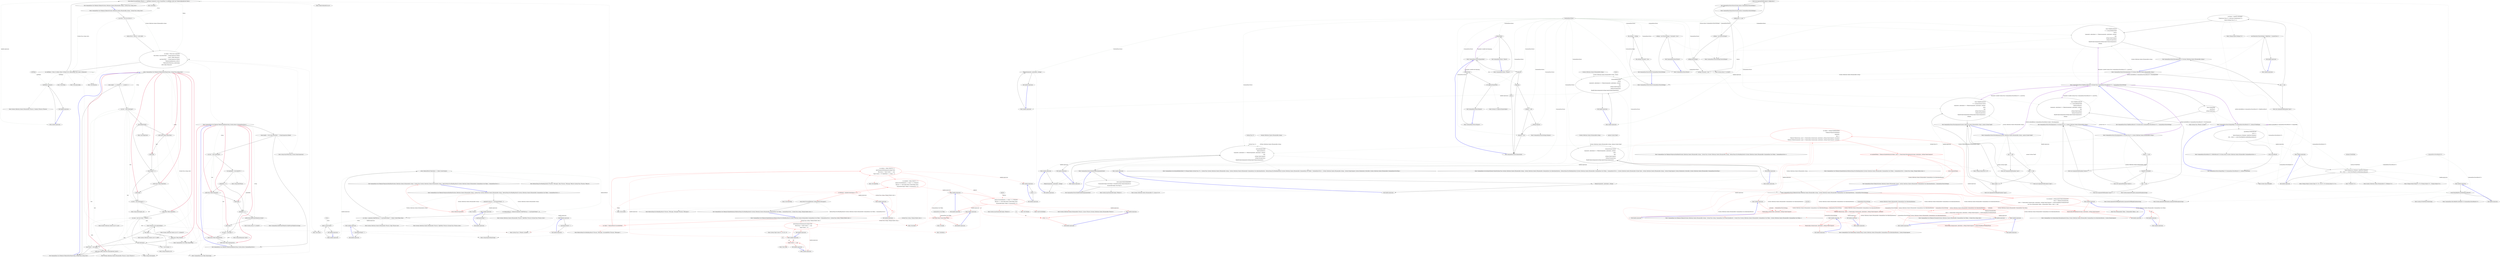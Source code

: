 digraph  {
m0_22 [label="Entry System.Collections.Generic.IEnumerable<TSource>.Contains<TSource>(TSource)", span="0-0", cluster="System.Collections.Generic.IEnumerable<TSource>.Contains<TSource>(TSource)", file="InstanceChooser.cs"];
m0_133 [label="Entry string.Split(params char[])", span="0-0", cluster="string.Split(params char[])", file="InstanceChooser.cs"];
m0_14 [label="Entry Unk.nameLookup", span="", cluster="Unk.nameLookup", file="InstanceChooser.cs"];
m0_23 [label="Entry CommandLine.Core.Tokenizer.PreprocessDashDash(System.Collections.Generic.IEnumerable<string>, System.Func<System.Collections.Generic.IEnumerable<string>, RailwaySharp.ErrorHandling.Result<System.Collections.Generic.IEnumerable<CommandLine.Core.Token>, CommandLine.Error>>)", span="33-33", cluster="CommandLine.Core.Tokenizer.PreprocessDashDash(System.Collections.Generic.IEnumerable<string>, System.Func<System.Collections.Generic.IEnumerable<string>, RailwaySharp.ErrorHandling.Result<System.Collections.Generic.IEnumerable<CommandLine.Core.Token>, CommandLine.Error>>)", file="InstanceChooser.cs"];
m0_24 [label="arguments.Any(arg => arg.EqualsOrdinal(''--''))", span="37-37", cluster="CommandLine.Core.Tokenizer.PreprocessDashDash(System.Collections.Generic.IEnumerable<string>, System.Func<System.Collections.Generic.IEnumerable<string>, RailwaySharp.ErrorHandling.Result<System.Collections.Generic.IEnumerable<CommandLine.Core.Token>, CommandLine.Error>>)", file="InstanceChooser.cs"];
m0_25 [label="var tokenizerResult = tokenizer(arguments.TakeWhile(arg => !arg.EqualsOrdinal(''--'')))", span="39-39", cluster="CommandLine.Core.Tokenizer.PreprocessDashDash(System.Collections.Generic.IEnumerable<string>, System.Func<System.Collections.Generic.IEnumerable<string>, RailwaySharp.ErrorHandling.Result<System.Collections.Generic.IEnumerable<CommandLine.Core.Token>, CommandLine.Error>>)", file="InstanceChooser.cs"];
m0_26 [label="var values = arguments.SkipWhile(arg => !arg.EqualsOrdinal(''--'')).Skip(1).Select(Token.Value)", span="40-40", cluster="CommandLine.Core.Tokenizer.PreprocessDashDash(System.Collections.Generic.IEnumerable<string>, System.Func<System.Collections.Generic.IEnumerable<string>, RailwaySharp.ErrorHandling.Result<System.Collections.Generic.IEnumerable<CommandLine.Core.Token>, CommandLine.Error>>)", file="InstanceChooser.cs"];
m0_28 [label="return tokenizer(arguments);", span="43-43", cluster="CommandLine.Core.Tokenizer.PreprocessDashDash(System.Collections.Generic.IEnumerable<string>, System.Func<System.Collections.Generic.IEnumerable<string>, RailwaySharp.ErrorHandling.Result<System.Collections.Generic.IEnumerable<CommandLine.Core.Token>, CommandLine.Error>>)", color=red, community=0, file="InstanceChooser.cs"];
m0_27 [label="return tokenizerResult.Map(tokens => tokens.Concat(values));", span="41-41", cluster="CommandLine.Core.Tokenizer.PreprocessDashDash(System.Collections.Generic.IEnumerable<string>, System.Func<System.Collections.Generic.IEnumerable<string>, RailwaySharp.ErrorHandling.Result<System.Collections.Generic.IEnumerable<CommandLine.Core.Token>, CommandLine.Error>>)", file="InstanceChooser.cs"];
m0_29 [label="Exit CommandLine.Core.Tokenizer.PreprocessDashDash(System.Collections.Generic.IEnumerable<string>, System.Func<System.Collections.Generic.IEnumerable<string>, RailwaySharp.ErrorHandling.Result<System.Collections.Generic.IEnumerable<CommandLine.Core.Token>, CommandLine.Error>>)", span="33-33", cluster="CommandLine.Core.Tokenizer.PreprocessDashDash(System.Collections.Generic.IEnumerable<string>, System.Func<System.Collections.Generic.IEnumerable<string>, RailwaySharp.ErrorHandling.Result<System.Collections.Generic.IEnumerable<CommandLine.Core.Token>, CommandLine.Error>>)", file="InstanceChooser.cs"];
m0_79 [label="Entry System.Collections.Generic.IEnumerable<TSource>.Concat<TSource>(System.Collections.Generic.IEnumerable<TSource>)", span="0-0", cluster="System.Collections.Generic.IEnumerable<TSource>.Concat<TSource>(System.Collections.Generic.IEnumerable<TSource>)", file="InstanceChooser.cs"];
m0_131 [label="Entry CommandLine.BadFormatTokenError.BadFormatTokenError(string)", span="196-196", cluster="CommandLine.BadFormatTokenError.BadFormatTokenError(string)", file="InstanceChooser.cs"];
m0_50 [label="Entry CommandLine.Core.Tokenizer.ExplodeOptionList(RailwaySharp.ErrorHandling.Result<System.Collections.Generic.IEnumerable<CommandLine.Core.Token>, CommandLine.Error>, System.Func<string, CSharpx.Maybe<char>>)", span="46-46", cluster="CommandLine.Core.Tokenizer.ExplodeOptionList(RailwaySharp.ErrorHandling.Result<System.Collections.Generic.IEnumerable<CommandLine.Core.Token>, CommandLine.Error>, System.Func<string, CSharpx.Maybe<char>>)", file="InstanceChooser.cs"];
m0_51 [label="var tokens = tokenizerResult.SucceededWith()", span="50-50", cluster="CommandLine.Core.Tokenizer.ExplodeOptionList(RailwaySharp.ErrorHandling.Result<System.Collections.Generic.IEnumerable<CommandLine.Core.Token>, CommandLine.Error>, System.Func<string, CSharpx.Maybe<char>>)", color=red, community=0, file="InstanceChooser.cs"];
m0_52 [label="var replaces = tokens.Select((t,i) =>\r\n                optionSequenceWithSeparatorLookup(t.Text)\r\n                    .Return(sep => Tuple.Create(i + 1, sep),\r\n                        Tuple.Create(-1, '\0'))).SkipWhile(x => x.Item1 < 0)", span="52-55", cluster="CommandLine.Core.Tokenizer.ExplodeOptionList(RailwaySharp.ErrorHandling.Result<System.Collections.Generic.IEnumerable<CommandLine.Core.Token>, CommandLine.Error>, System.Func<string, CSharpx.Maybe<char>>)", color=red, community=0, file="InstanceChooser.cs"];
m0_55 [label="return Result.Succeed(flattened, tokenizerResult.Messages());", span="64-64", cluster="CommandLine.Core.Tokenizer.ExplodeOptionList(RailwaySharp.ErrorHandling.Result<System.Collections.Generic.IEnumerable<CommandLine.Core.Token>, CommandLine.Error>, System.Func<string, CSharpx.Maybe<char>>)", file="InstanceChooser.cs"];
m0_53 [label="var exploded = tokens.Select((t, i) =>\r\n                        replaces.FirstOrDefault(x => x.Item1 == i).ToMaybe()\r\n                            .Return(r => t.Text.Split(r.Item2).Select(Token.Value),\r\n                                Enumerable.Empty<Token>().Concat(new[]{ t })))", span="57-60", cluster="CommandLine.Core.Tokenizer.ExplodeOptionList(RailwaySharp.ErrorHandling.Result<System.Collections.Generic.IEnumerable<CommandLine.Core.Token>, CommandLine.Error>, System.Func<string, CSharpx.Maybe<char>>)", color=red, community=0, file="InstanceChooser.cs"];
m0_54 [label="var flattened = exploded.SelectMany(x => x)", span="62-62", cluster="CommandLine.Core.Tokenizer.ExplodeOptionList(RailwaySharp.ErrorHandling.Result<System.Collections.Generic.IEnumerable<CommandLine.Core.Token>, CommandLine.Error>, System.Func<string, CSharpx.Maybe<char>>)", color=red, community=0, file="InstanceChooser.cs"];
m0_56 [label="Exit CommandLine.Core.Tokenizer.ExplodeOptionList(RailwaySharp.ErrorHandling.Result<System.Collections.Generic.IEnumerable<CommandLine.Core.Token>, CommandLine.Error>, System.Func<string, CSharpx.Maybe<char>>)", span="46-46", cluster="CommandLine.Core.Tokenizer.ExplodeOptionList(RailwaySharp.ErrorHandling.Result<System.Collections.Generic.IEnumerable<CommandLine.Core.Token>, CommandLine.Error>, System.Func<string, CSharpx.Maybe<char>>)", file="InstanceChooser.cs"];
m0_8 [label="Entry string.StartsWith(string, System.StringComparison)", span="0-0", cluster="string.StartsWith(string, System.StringComparison)", file="InstanceChooser.cs"];
m0_58 [label="Entry Unk.SkipWhile", span="", cluster="Unk.SkipWhile", file="InstanceChooser.cs"];
m0_111 [label="Entry CommandLine.Core.Token.Name(string)", span="19-19", cluster="CommandLine.Core.Token.Name(string)", file="InstanceChooser.cs"];
m0_132 [label="Entry System.Action<T>.Invoke(T)", span="0-0", cluster="System.Action<T>.Invoke(T)", file="InstanceChooser.cs"];
m0_30 [label="Entry Unk.Any", span="", cluster="Unk.Any", file="InstanceChooser.cs"];
m0_9 [label="Entry CommandLine.Core.Token.Value(string)", span="24-24", cluster="CommandLine.Core.Token.Value(string)", file="InstanceChooser.cs"];
m0_13 [label="Entry Unk.IsName", span="", cluster="Unk.IsName", file="InstanceChooser.cs"];
m0_32 [label="Entry System.Func<T, TResult>.Invoke(T)", span="0-0", cluster="System.Func<T, TResult>.Invoke(T)", file="InstanceChooser.cs"];
m0_15 [label="Entry Unk.Where", span="", cluster="Unk.Where", file="InstanceChooser.cs"];
m0_60 [label="Entry RailwaySharp.ErrorHandling.Result<TSuccess, TMessage>.Messages<TSuccess, TMessage>()", span="10-10", cluster="RailwaySharp.ErrorHandling.Result<TSuccess, TMessage>.Messages<TSuccess, TMessage>()", file="InstanceChooser.cs"];
m0_69 [label="Entry Unk.Create", span="", cluster="Unk.Create", file="InstanceChooser.cs"];
m0_78 [label="Entry System.Linq.Enumerable.Empty<TResult>()", span="0-0", cluster="System.Linq.Enumerable.Empty<TResult>()", file="InstanceChooser.cs"];
m0_112 [label="Entry string.Substring(int, int)", span="0-0", cluster="string.Substring(int, int)", file="InstanceChooser.cs"];
m0_113 [label="Entry string.String(char, int)", span="0-0", cluster="string.String(char, int)", file="InstanceChooser.cs"];
m0_77 [label="Entry Unk.ToMaybe", span="", cluster="Unk.ToMaybe", file="InstanceChooser.cs"];
m0_64 [label="Entry System.Tuple.Create<T1, T2>(T1, T2)", span="0-0", cluster="System.Tuple.Create<T1, T2>(T1, T2)", file="InstanceChooser.cs"];
m0_83 [label="Entry lambda expression", span="59-59", cluster="lambda expression", file="InstanceChooser.cs"];
m0_20 [label="!unkTokens.Contains(x)", span="30-30", cluster="lambda expression", file="InstanceChooser.cs"];
m0_19 [label="Entry lambda expression", span="30-30", cluster="lambda expression", file="InstanceChooser.cs"];
m0_21 [label="Exit lambda expression", span="30-30", cluster="lambda expression", file="InstanceChooser.cs"];
m0_37 [label="Entry lambda expression", span="37-37", cluster="lambda expression", file="InstanceChooser.cs"];
m0_41 [label="Entry lambda expression", span="39-39", cluster="lambda expression", file="InstanceChooser.cs"];
m0_44 [label="Entry lambda expression", span="40-40", cluster="lambda expression", file="InstanceChooser.cs"];
m0_48 [label="tokens.Concat(values)", span="41-41", cluster="lambda expression", file="InstanceChooser.cs"];
m0_47 [label="Entry lambda expression", span="41-41", cluster="lambda expression", file="InstanceChooser.cs"];
m0_38 [label="arg.EqualsOrdinal(''--'')", span="37-37", cluster="lambda expression", file="InstanceChooser.cs"];
m0_39 [label="Exit lambda expression", span="37-37", cluster="lambda expression", file="InstanceChooser.cs"];
m0_42 [label="!arg.EqualsOrdinal(''--'')", span="39-39", cluster="lambda expression", file="InstanceChooser.cs"];
m0_43 [label="Exit lambda expression", span="39-39", cluster="lambda expression", file="InstanceChooser.cs"];
m0_45 [label="!arg.EqualsOrdinal(''--'')", span="40-40", cluster="lambda expression", file="InstanceChooser.cs"];
m0_46 [label="Exit lambda expression", span="40-40", cluster="lambda expression", file="InstanceChooser.cs"];
m0_49 [label="Exit lambda expression", span="41-41", cluster="lambda expression", file="InstanceChooser.cs"];
m0_62 [label="optionSequenceWithSeparatorLookup(t.Text)\r\n                    .Return(sep => Tuple.Create(i + 1, sep),\r\n                        Tuple.Create(-1, '\0'))", span="53-55", cluster="lambda expression", color=red, community=0, file="InstanceChooser.cs"];
m0_61 [label="Entry lambda expression", span="52-55", cluster="lambda expression", file="InstanceChooser.cs"];
m0_70 [label="Entry lambda expression", span="55-55", cluster="lambda expression", file="InstanceChooser.cs"];
m0_74 [label="replaces.FirstOrDefault(x => x.Item1 == i).ToMaybe()\r\n                            .Return(r => t.Text.Split(r.Item2).Select(Token.Value),\r\n                                Enumerable.Empty<Token>().Concat(new[]{ t }))", span="58-60", cluster="lambda expression", color=red, community=0, file="InstanceChooser.cs"];
m0_73 [label="Entry lambda expression", span="57-60", cluster="lambda expression", file="InstanceChooser.cs"];
m0_87 [label="Entry lambda expression", span="62-62", cluster="lambda expression", file="InstanceChooser.cs"];
m0_67 [label="Tuple.Create(i + 1, sep)", span="54-54", cluster="lambda expression", color=red, community=0, file="InstanceChooser.cs"];
m0_63 [label="Exit lambda expression", span="52-55", cluster="lambda expression", file="InstanceChooser.cs"];
m0_66 [label="Entry lambda expression", span="54-54", cluster="lambda expression", file="InstanceChooser.cs"];
m0_68 [label="Exit lambda expression", span="54-54", cluster="lambda expression", file="InstanceChooser.cs"];
m0_71 [label="x.Item1 < 0", span="55-55", cluster="lambda expression", file="InstanceChooser.cs"];
m0_72 [label="Exit lambda expression", span="55-55", cluster="lambda expression", file="InstanceChooser.cs"];
m0_81 [label="x.Item1 == i", span="58-58", cluster="lambda expression", color=red, community=0, file="InstanceChooser.cs"];
m0_84 [label="t.Text.Split(r.Item2).Select(Token.Value)", span="59-59", cluster="lambda expression", color=red, community=0, file="InstanceChooser.cs"];
m0_75 [label="Exit lambda expression", span="57-60", cluster="lambda expression", file="InstanceChooser.cs"];
m0_80 [label="Entry lambda expression", span="58-58", cluster="lambda expression", file="InstanceChooser.cs"];
m0_82 [label="Exit lambda expression", span="58-58", cluster="lambda expression", file="InstanceChooser.cs"];
m0_85 [label="Exit lambda expression", span="59-59", cluster="lambda expression", file="InstanceChooser.cs"];
m0_88 [label=x, span="62-62", cluster="lambda expression", color=red, community=0, file="InstanceChooser.cs"];
m0_89 [label="Exit lambda expression", span="62-62", cluster="lambda expression", file="InstanceChooser.cs"];
m0_34 [label="Entry System.Collections.Generic.IEnumerable<TSource>.Skip<TSource>(int)", span="0-0", cluster="System.Collections.Generic.IEnumerable<TSource>.Skip<TSource>(int)", file="InstanceChooser.cs"];
m0_10 [label="Entry CommandLine.Core.Tokenizer.TokenizeLongName(string, System.Action<CommandLine.Error>)", span="112-112", cluster="CommandLine.Core.Tokenizer.TokenizeLongName(string, System.Action<CommandLine.Error>)", file="InstanceChooser.cs"];
m0_117 [label="value.Length > 2 && value.StartsWith(''--'', StringComparison.Ordinal)", span="116-116", cluster="CommandLine.Core.Tokenizer.TokenizeLongName(string, System.Action<CommandLine.Error>)", file="InstanceChooser.cs"];
m0_121 [label="yield return Token.Name(text);", span="122-122", cluster="CommandLine.Core.Tokenizer.TokenizeLongName(string, System.Action<CommandLine.Error>)", file="InstanceChooser.cs"];
m0_122 [label="yield break;", span="123-123", cluster="CommandLine.Core.Tokenizer.TokenizeLongName(string, System.Action<CommandLine.Error>)", file="InstanceChooser.cs"];
m0_125 [label="yield break;", span="128-128", cluster="CommandLine.Core.Tokenizer.TokenizeLongName(string, System.Action<CommandLine.Error>)", file="InstanceChooser.cs"];
m0_127 [label="yield return Token.Name(parts[0]);", span="131-131", cluster="CommandLine.Core.Tokenizer.TokenizeLongName(string, System.Action<CommandLine.Error>)", file="InstanceChooser.cs"];
m0_128 [label="yield return Token.Value(parts[1]);", span="132-132", cluster="CommandLine.Core.Tokenizer.TokenizeLongName(string, System.Action<CommandLine.Error>)", file="InstanceChooser.cs"];
m0_118 [label="var text = value.Substring(2)", span="118-118", cluster="CommandLine.Core.Tokenizer.TokenizeLongName(string, System.Action<CommandLine.Error>)", file="InstanceChooser.cs"];
m0_124 [label="onError(new BadFormatTokenError(value))", span="127-127", cluster="CommandLine.Core.Tokenizer.TokenizeLongName(string, System.Action<CommandLine.Error>)", file="InstanceChooser.cs"];
m0_119 [label="var equalIndex = text.IndexOf('=')", span="119-119", cluster="CommandLine.Core.Tokenizer.TokenizeLongName(string, System.Action<CommandLine.Error>)", file="InstanceChooser.cs"];
m0_126 [label="var parts = text.Split('=')", span="130-130", cluster="CommandLine.Core.Tokenizer.TokenizeLongName(string, System.Action<CommandLine.Error>)", file="InstanceChooser.cs"];
m0_120 [label="equalIndex <= 0", span="120-120", cluster="CommandLine.Core.Tokenizer.TokenizeLongName(string, System.Action<CommandLine.Error>)", file="InstanceChooser.cs"];
m0_123 [label="equalIndex == 1", span="125-125", cluster="CommandLine.Core.Tokenizer.TokenizeLongName(string, System.Action<CommandLine.Error>)", file="InstanceChooser.cs"];
m0_129 [label="Exit CommandLine.Core.Tokenizer.TokenizeLongName(string, System.Action<CommandLine.Error>)", span="112-112", cluster="CommandLine.Core.Tokenizer.TokenizeLongName(string, System.Action<CommandLine.Error>)", file="InstanceChooser.cs"];
m0_33 [label="Entry System.Collections.Generic.IEnumerable<TSource>.SkipWhile<TSource>(System.Func<TSource, bool>)", span="0-0", cluster="System.Collections.Generic.IEnumerable<TSource>.SkipWhile<TSource>(System.Func<TSource, bool>)", file="InstanceChooser.cs"];
m0_17 [label="Entry Unk.Concat", span="", cluster="Unk.Concat", file="InstanceChooser.cs"];
m0_36 [label="Entry RailwaySharp.ErrorHandling.Result<TSuccess, TMessage>.Map<TSuccess, TMessage, TResult>(System.Func<TSuccess, TResult>)", span="534-534", cluster="RailwaySharp.ErrorHandling.Result<TSuccess, TMessage>.Map<TSuccess, TMessage, TResult>(System.Func<TSuccess, TResult>)", file="InstanceChooser.cs"];
m0_40 [label="Entry string.EqualsOrdinal(string)", span="35-35", cluster="string.EqualsOrdinal(string)", file="InstanceChooser.cs"];
m0_31 [label="Entry System.Collections.Generic.IEnumerable<TSource>.TakeWhile<TSource>(System.Func<TSource, bool>)", span="0-0", cluster="System.Collections.Generic.IEnumerable<TSource>.TakeWhile<TSource>(System.Func<TSource, bool>)", file="InstanceChooser.cs"];
m0_130 [label="Entry string.IndexOf(char)", span="0-0", cluster="string.IndexOf(char)", file="InstanceChooser.cs"];
m0_35 [label="Entry Unk.Select", span="", cluster="Unk.Select", file="InstanceChooser.cs"];
m0_12 [label="Entry Unk.Memorize", span="", cluster="Unk.Memorize", file="InstanceChooser.cs"];
m0_0 [label="Entry CommandLine.Core.Tokenizer.Tokenize(System.Collections.Generic.IEnumerable<string>, System.Func<string, bool>)", span="13-13", cluster="CommandLine.Core.Tokenizer.Tokenize(System.Collections.Generic.IEnumerable<string>, System.Func<string, bool>)", file="InstanceChooser.cs"];
m0_1 [label="var errors = new List<Error>()", span="17-17", cluster="CommandLine.Core.Tokenizer.Tokenize(System.Collections.Generic.IEnumerable<string>, System.Func<string, bool>)", file="InstanceChooser.cs"];
m0_3 [label="var tokens = (from arg in arguments\r\n                          from token in !arg.StartsWith(''-'', StringComparison.Ordinal)\r\n                               ? new[] { Token.Value(arg) }\r\n                               : arg.StartsWith(''--'', StringComparison.Ordinal)\r\n                                     ? TokenizeLongName(arg, onError)\r\n                                     : TokenizeShortName(arg, nameLookup)\r\n                          select token).Memorize()", span="20-26", cluster="CommandLine.Core.Tokenizer.Tokenize(System.Collections.Generic.IEnumerable<string>, System.Func<string, bool>)", file="InstanceChooser.cs"];
m0_4 [label="var unkTokens = (from t in tokens where t.IsName() && !nameLookup(t.Text) select t).Memorize()", span="28-28", cluster="CommandLine.Core.Tokenizer.Tokenize(System.Collections.Generic.IEnumerable<string>, System.Func<string, bool>)", file="InstanceChooser.cs"];
m0_2 [label="Action<Error> onError = errors.Add", span="18-18", cluster="CommandLine.Core.Tokenizer.Tokenize(System.Collections.Generic.IEnumerable<string>, System.Func<string, bool>)", file="InstanceChooser.cs"];
m0_5 [label="return Result.Succeed(tokens.Where(x => !unkTokens.Contains(x)), errors.Concat(from t in unkTokens select new UnknownOptionError(t.Text)));", span="30-30", cluster="CommandLine.Core.Tokenizer.Tokenize(System.Collections.Generic.IEnumerable<string>, System.Func<string, bool>)", file="InstanceChooser.cs"];
m0_6 [label="Exit CommandLine.Core.Tokenizer.Tokenize(System.Collections.Generic.IEnumerable<string>, System.Func<string, bool>)", span="13-13", cluster="CommandLine.Core.Tokenizer.Tokenize(System.Collections.Generic.IEnumerable<string>, System.Func<string, bool>)", file="InstanceChooser.cs"];
m0_65 [label="Entry Unk.Return", span="", cluster="Unk.Return", file="InstanceChooser.cs"];
m0_115 [label="Entry System.Collections.Generic.List<T>.Add(T)", span="0-0", cluster="System.Collections.Generic.List<T>.Add(T)", file="InstanceChooser.cs"];
m0_57 [label="Entry RailwaySharp.ErrorHandling.Result<TSuccess, TMessage>.SucceededWith<TSuccess, TMessage>()", span="653-653", cluster="RailwaySharp.ErrorHandling.Result<TSuccess, TMessage>.SucceededWith<TSuccess, TMessage>()", file="InstanceChooser.cs"];
m0_110 [label="Entry char.IsDigit(char)", span="0-0", cluster="char.IsDigit(char)", file="InstanceChooser.cs"];
m0_7 [label="Entry System.Collections.Generic.List<T>.List()", span="0-0", cluster="System.Collections.Generic.List<T>.List()", file="InstanceChooser.cs"];
m0_16 [label="Entry UnknownOptionError.cstr", span="", cluster="UnknownOptionError.cstr", file="InstanceChooser.cs"];
m0_116 [label="Entry System.Collections.Generic.IEnumerable<TSource>.Count<TSource>()", span="0-0", cluster="System.Collections.Generic.IEnumerable<TSource>.Count<TSource>()", file="InstanceChooser.cs"];
m0_59 [label="Entry Unk.SelectMany", span="", cluster="Unk.SelectMany", file="InstanceChooser.cs"];
m0_76 [label="Entry Unk.FirstOrDefault", span="", cluster="Unk.FirstOrDefault", file="InstanceChooser.cs"];
m0_86 [label="Entry Unk.Split", span="", cluster="Unk.Split", file="InstanceChooser.cs"];
m0_11 [label="Entry CommandLine.Core.Tokenizer.TokenizeShortName(string, System.Func<string, bool>)", span="67-67", cluster="CommandLine.Core.Tokenizer.TokenizeShortName(string, System.Func<string, bool>)", file="InstanceChooser.cs"];
m0_90 [label="value.Length > 1 || value[0] == '-' || value[1] != '-'", span="71-71", cluster="CommandLine.Core.Tokenizer.TokenizeShortName(string, System.Func<string, bool>)", file="InstanceChooser.cs"];
m0_93 [label="yield return Token.Value(value);", span="77-77", cluster="CommandLine.Core.Tokenizer.TokenizeShortName(string, System.Func<string, bool>)", file="InstanceChooser.cs"];
m0_94 [label="yield break;", span="78-78", cluster="CommandLine.Core.Tokenizer.TokenizeShortName(string, System.Func<string, bool>)", file="InstanceChooser.cs"];
m0_96 [label="yield return Token.Name(text);", span="83-83", cluster="CommandLine.Core.Tokenizer.TokenizeShortName(string, System.Func<string, bool>)", file="InstanceChooser.cs"];
m0_97 [label="yield break;", span="84-84", cluster="CommandLine.Core.Tokenizer.TokenizeShortName(string, System.Func<string, bool>)", file="InstanceChooser.cs"];
m0_99 [label="yield return Token.Name(first);", span="88-88", cluster="CommandLine.Core.Tokenizer.TokenizeShortName(string, System.Func<string, bool>)", file="InstanceChooser.cs"];
m0_105 [label="yield return Token.Name(n);", span="98-98", cluster="CommandLine.Core.Tokenizer.TokenizeShortName(string, System.Func<string, bool>)", file="InstanceChooser.cs"];
m0_107 [label="yield return Token.Value(text.Substring(seen.Count()));", span="107-107", cluster="CommandLine.Core.Tokenizer.TokenizeShortName(string, System.Func<string, bool>)", file="InstanceChooser.cs"];
m0_91 [label="var text = value.Substring(1)", span="73-73", cluster="CommandLine.Core.Tokenizer.TokenizeShortName(string, System.Func<string, bool>)", file="InstanceChooser.cs"];
m0_95 [label="value.Length == 2", span="81-81", cluster="CommandLine.Core.Tokenizer.TokenizeShortName(string, System.Func<string, bool>)", file="InstanceChooser.cs"];
m0_103 [label="!seen.Contains(c) && nameLookup(n)", span="95-95", cluster="CommandLine.Core.Tokenizer.TokenizeShortName(string, System.Func<string, bool>)", file="InstanceChooser.cs"];
m0_92 [label="char.IsDigit(text[0])", span="75-75", cluster="CommandLine.Core.Tokenizer.TokenizeShortName(string, System.Func<string, bool>)", file="InstanceChooser.cs"];
m0_98 [label="var first = text.Substring(0, 1)", span="87-87", cluster="CommandLine.Core.Tokenizer.TokenizeShortName(string, System.Func<string, bool>)", file="InstanceChooser.cs"];
m0_101 [label="text.Substring(1)", span="92-92", cluster="CommandLine.Core.Tokenizer.TokenizeShortName(string, System.Func<string, bool>)", file="InstanceChooser.cs"];
m0_106 [label="seen.Count() < text.Length", span="105-105", cluster="CommandLine.Core.Tokenizer.TokenizeShortName(string, System.Func<string, bool>)", file="InstanceChooser.cs"];
m0_100 [label="var seen = new List<char> { first[0] }", span="90-90", cluster="CommandLine.Core.Tokenizer.TokenizeShortName(string, System.Func<string, bool>)", file="InstanceChooser.cs"];
m0_104 [label="seen.Add(c)", span="97-97", cluster="CommandLine.Core.Tokenizer.TokenizeShortName(string, System.Func<string, bool>)", file="InstanceChooser.cs"];
m0_102 [label="var n = new string(c, 1)", span="94-94", cluster="CommandLine.Core.Tokenizer.TokenizeShortName(string, System.Func<string, bool>)", file="InstanceChooser.cs"];
m0_108 [label="Exit CommandLine.Core.Tokenizer.TokenizeShortName(string, System.Func<string, bool>)", span="67-67", cluster="CommandLine.Core.Tokenizer.TokenizeShortName(string, System.Func<string, bool>)", file="InstanceChooser.cs"];
m0_18 [label="Entry Unk.Succeed", span="", cluster="Unk.Succeed", file="InstanceChooser.cs"];
m0_114 [label="Entry System.Collections.Generic.List<T>.Contains(T)", span="0-0", cluster="System.Collections.Generic.List<T>.Contains(T)", file="InstanceChooser.cs"];
m0_109 [label="Entry string.Substring(int)", span="0-0", cluster="string.Substring(int)", file="InstanceChooser.cs"];
m0_134 [label=unkTokens, span="", file="InstanceChooser.cs"];
m0_135 [label=values, span="", file="InstanceChooser.cs"];
m0_136 [label="System.Func<string, CSharpx.Maybe<char>>", span="", file="InstanceChooser.cs"];
m0_137 [label=int, span="", file="InstanceChooser.cs"];
m0_138 [label=replaces, span="", file="InstanceChooser.cs"];
m0_139 [label=int, span="", file="InstanceChooser.cs"];
m0_140 [label="CommandLine.Core.Token", span="", file="InstanceChooser.cs"];
m1_88 [label="Entry CommandLine.Core.Tokenizer.Tokenize(System.Collections.Generic.IEnumerable<string>, System.Func<string, CommandLine.Core.NameLookupResult>, System.Func<System.Collections.Generic.IEnumerable<CommandLine.Core.Token>, System.Collections.Generic.IEnumerable<CommandLine.Core.Token>>)", span="20-20", cluster="CommandLine.Core.Tokenizer.Tokenize(System.Collections.Generic.IEnumerable<string>, System.Func<string, CommandLine.Core.NameLookupResult>, System.Func<System.Collections.Generic.IEnumerable<CommandLine.Core.Token>, System.Collections.Generic.IEnumerable<CommandLine.Core.Token>>)", file="Parser.cs"];
m1_132 [label="Entry CSharpx.Maybe<System.Tuple<T1, T2>>.Do<T1, T2>(System.Action<T1, T2>)", span="312-312", cluster="CSharpx.Maybe<System.Tuple<T1, T2>>.Do<T1, T2>(System.Action<T1, T2>)", file="Parser.cs"];
m1_8 [label="Entry CommandLine.Parser.Parser(System.Action<CommandLine.ParserSettings>)", span="37-37", cluster="CommandLine.Parser.Parser(System.Action<CommandLine.ParserSettings>)", file="Parser.cs"];
m1_9 [label="configuration == null", span="39-39", cluster="CommandLine.Parser.Parser(System.Action<CommandLine.ParserSettings>)", file="Parser.cs"];
m1_12 [label="configuration(settings)", span="42-42", cluster="CommandLine.Parser.Parser(System.Action<CommandLine.ParserSettings>)", file="Parser.cs"];
m1_10 [label="throw new ArgumentNullException(''configuration'');", span="39-39", cluster="CommandLine.Parser.Parser(System.Action<CommandLine.ParserSettings>)", file="Parser.cs"];
m1_11 [label="settings = new ParserSettings()", span="41-41", cluster="CommandLine.Parser.Parser(System.Action<CommandLine.ParserSettings>)", file="Parser.cs"];
m1_13 [label="settings.Consumed = true", span="43-43", cluster="CommandLine.Parser.Parser(System.Action<CommandLine.ParserSettings>)", file="Parser.cs"];
m1_14 [label="Exit CommandLine.Parser.Parser(System.Action<CommandLine.ParserSettings>)", span="37-37", cluster="CommandLine.Parser.Parser(System.Action<CommandLine.ParserSettings>)", file="Parser.cs"];
m1_37 [label="Entry CommandLine.Parser.HandleUnknownArguments(bool)", span="198-198", cluster="CommandLine.Parser.HandleUnknownArguments(bool)", file="Parser.cs"];
m1_118 [label="return ignoreUnknownArguments\r\n                ? Enumerable.Empty<ErrorType>().Concat(ErrorType.UnknownOptionError)\r\n                : Enumerable.Empty<ErrorType>();", span="200-202", cluster="CommandLine.Parser.HandleUnknownArguments(bool)", file="Parser.cs"];
m1_119 [label="Exit CommandLine.Parser.HandleUnknownArguments(bool)", span="198-198", cluster="CommandLine.Parser.HandleUnknownArguments(bool)", file="Parser.cs"];
m1_87 [label="Entry CommandLine.Core.Tokenizer.PreprocessDashDash(System.Collections.Generic.IEnumerable<string>, System.Func<System.Collections.Generic.IEnumerable<string>, RailwaySharp.ErrorHandling.Result<System.Collections.Generic.IEnumerable<CommandLine.Core.Token>, CommandLine.Error>>)", span="44-44", cluster="CommandLine.Core.Tokenizer.PreprocessDashDash(System.Collections.Generic.IEnumerable<string>, System.Func<System.Collections.Generic.IEnumerable<string>, RailwaySharp.ErrorHandling.Result<System.Collections.Generic.IEnumerable<CommandLine.Core.Token>, CommandLine.Error>>)", file="Parser.cs"];
m1_93 [label="Entry CommandLine.Core.Tokenizer.Normalize(System.Collections.Generic.IEnumerable<CommandLine.Core.Token>, System.Func<string, bool>)", span="78-78", cluster="CommandLine.Core.Tokenizer.Normalize(System.Collections.Generic.IEnumerable<CommandLine.Core.Token>, System.Func<string, bool>)", file="Parser.cs"];
m1_20 [label="Entry CommandLine.Parser.~Parser()", span="55-55", cluster="CommandLine.Parser.~Parser()", file="Parser.cs"];
m1_21 [label="Dispose(false)", span="57-57", cluster="CommandLine.Parser.~Parser()", file="Parser.cs"];
m1_22 [label="Exit CommandLine.Parser.~Parser()", span="55-55", cluster="CommandLine.Parser.~Parser()", file="Parser.cs"];
m1_86 [label="Entry Func<IEnumerable<Token>, IEnumerable<Token>>.cstr", span="", cluster="Func<IEnumerable<Token>, IEnumerable<Token>>.cstr", file="Parser.cs"];
m1_38 [label="Entry CommandLine.Core.InstanceBuilder.Build<T>(CSharpx.Maybe<System.Func<T>>, System.Func<System.Collections.Generic.IEnumerable<string>, System.Collections.Generic.IEnumerable<CommandLine.Core.OptionSpecification>, RailwaySharp.ErrorHandling.Result<System.Collections.Generic.IEnumerable<CommandLine.Core.Token>, CommandLine.Error>>, System.Collections.Generic.IEnumerable<string>, System.StringComparer, System.Globalization.CultureInfo, System.Collections.Generic.IEnumerable<CommandLine.ErrorType>)", span="37-37", cluster="CommandLine.Core.InstanceBuilder.Build<T>(CSharpx.Maybe<System.Func<T>>, System.Func<System.Collections.Generic.IEnumerable<string>, System.Collections.Generic.IEnumerable<CommandLine.Core.OptionSpecification>, RailwaySharp.ErrorHandling.Result<System.Collections.Generic.IEnumerable<CommandLine.Core.Token>, CommandLine.Error>>, System.Collections.Generic.IEnumerable<string>, System.StringComparer, System.Globalization.CultureInfo, System.Collections.Generic.IEnumerable<CommandLine.ErrorType>)", file="Parser.cs"];
m1_89 [label="Entry CommandLine.Core.Tokenizer.ExplodeOptionList(RailwaySharp.ErrorHandling.Result<System.Collections.Generic.IEnumerable<CommandLine.Core.Token>, CommandLine.Error>, System.Func<string, CSharpx.Maybe<char>>)", span="57-57", cluster="CommandLine.Core.Tokenizer.ExplodeOptionList(RailwaySharp.ErrorHandling.Result<System.Collections.Generic.IEnumerable<CommandLine.Core.Token>, CommandLine.Error>, System.Func<string, CSharpx.Maybe<char>>)", file="Parser.cs"];
m1_16 [label="Entry System.Action<T>.Invoke(T)", span="0-0", cluster="System.Action<T>.Invoke(T)", file="Parser.cs"];
m1_59 [label="Entry CommandLine.Parser.ParseArguments(System.Collections.Generic.IEnumerable<string>, params System.Type[])", span="144-144", cluster="CommandLine.Parser.ParseArguments(System.Collections.Generic.IEnumerable<string>, params System.Type[])", file="Parser.cs"];
m1_60 [label="args == null", span="146-146", cluster="CommandLine.Parser.ParseArguments(System.Collections.Generic.IEnumerable<string>, params System.Type[])", file="Parser.cs"];
m1_62 [label="types == null", span="147-147", cluster="CommandLine.Parser.ParseArguments(System.Collections.Generic.IEnumerable<string>, params System.Type[])", file="Parser.cs"];
m1_64 [label="types.Length == 0", span="148-148", cluster="CommandLine.Parser.ParseArguments(System.Collections.Generic.IEnumerable<string>, params System.Type[])", file="Parser.cs"];
m1_66 [label="return MakeParserResult(\r\n                () => InstanceChooser.Choose(\r\n                    (arguments, optionSpecs) => Tokenize(arguments, optionSpecs, settings),\r\n                    types,\r\n                    args,\r\n                    settings.NameComparer,\r\n                    settings.ParsingCulture,\r\n                    HandleUnknownArguments(settings.IgnoreUnknownArguments)),\r\n                settings);", span="150-158", cluster="CommandLine.Parser.ParseArguments(System.Collections.Generic.IEnumerable<string>, params System.Type[])", file="Parser.cs"];
m1_61 [label="throw new ArgumentNullException(''args'');", span="146-146", cluster="CommandLine.Parser.ParseArguments(System.Collections.Generic.IEnumerable<string>, params System.Type[])", file="Parser.cs"];
m1_63 [label="throw new ArgumentNullException(''types'');", span="147-147", cluster="CommandLine.Parser.ParseArguments(System.Collections.Generic.IEnumerable<string>, params System.Type[])", file="Parser.cs"];
m1_65 [label="throw new ArgumentOutOfRangeException(''types'');", span="148-148", cluster="CommandLine.Parser.ParseArguments(System.Collections.Generic.IEnumerable<string>, params System.Type[])", file="Parser.cs"];
m1_67 [label="Exit CommandLine.Parser.ParseArguments(System.Collections.Generic.IEnumerable<string>, params System.Type[])", span="144-144", cluster="CommandLine.Parser.ParseArguments(System.Collections.Generic.IEnumerable<string>, params System.Type[])", file="Parser.cs"];
m1_3 [label="Entry CommandLine.Parser.Parser(CommandLine.ParserSettings)", span="46-46", cluster="CommandLine.Parser.Parser(CommandLine.ParserSettings)", file="Parser.cs"];
m1_17 [label="this.settings = settings", span="48-48", cluster="CommandLine.Parser.Parser(CommandLine.ParserSettings)", file="Parser.cs"];
m1_18 [label="this.settings.Consumed = true", span="49-49", cluster="CommandLine.Parser.Parser(CommandLine.ParserSettings)", file="Parser.cs"];
m1_19 [label="Exit CommandLine.Parser.Parser(CommandLine.ParserSettings)", span="46-46", cluster="CommandLine.Parser.Parser(CommandLine.ParserSettings)", file="Parser.cs"];
m1_68 [label="Entry System.ArgumentOutOfRangeException.ArgumentOutOfRangeException(string)", span="0-0", cluster="System.ArgumentOutOfRangeException.ArgumentOutOfRangeException(string)", file="Parser.cs"];
m1_43 [label="Entry CommandLine.Parser.ParseArguments<T>(System.Func<T>, System.Collections.Generic.IEnumerable<string>)", span="114-114", cluster="CommandLine.Parser.ParseArguments<T>(System.Func<T>, System.Collections.Generic.IEnumerable<string>)", file="Parser.cs"];
m1_44 [label="factory == null", span="117-117", cluster="CommandLine.Parser.ParseArguments<T>(System.Func<T>, System.Collections.Generic.IEnumerable<string>)", file="Parser.cs"];
m1_48 [label="args == null", span="119-119", cluster="CommandLine.Parser.ParseArguments<T>(System.Func<T>, System.Collections.Generic.IEnumerable<string>)", file="Parser.cs"];
m1_50 [label="return MakeParserResult(\r\n                () => InstanceBuilder.Build(\r\n                    Maybe.Just(factory),\r\n                    (arguments, optionSpecs) => Tokenize(arguments, optionSpecs, settings),\r\n                    args,\r\n                    settings.NameComparer,\r\n                    settings.ParsingCulture,\r\n                    HandleUnknownArguments(settings.IgnoreUnknownArguments)),\r\n                settings);", span="121-129", cluster="CommandLine.Parser.ParseArguments<T>(System.Func<T>, System.Collections.Generic.IEnumerable<string>)", file="Parser.cs"];
m1_45 [label="throw new ArgumentNullException(''factory'');", span="117-117", cluster="CommandLine.Parser.ParseArguments<T>(System.Func<T>, System.Collections.Generic.IEnumerable<string>)", file="Parser.cs"];
m1_46 [label="!typeof(T).IsMutable()", span="118-118", cluster="CommandLine.Parser.ParseArguments<T>(System.Func<T>, System.Collections.Generic.IEnumerable<string>)", file="Parser.cs"];
m1_47 [label="throw new ArgumentException(''factory'');", span="118-118", cluster="CommandLine.Parser.ParseArguments<T>(System.Func<T>, System.Collections.Generic.IEnumerable<string>)", file="Parser.cs"];
m1_49 [label="throw new ArgumentNullException(''args'');", span="119-119", cluster="CommandLine.Parser.ParseArguments<T>(System.Func<T>, System.Collections.Generic.IEnumerable<string>)", file="Parser.cs"];
m1_51 [label="Exit CommandLine.Parser.ParseArguments<T>(System.Func<T>, System.Collections.Generic.IEnumerable<string>)", span="114-114", cluster="CommandLine.Parser.ParseArguments<T>(System.Func<T>, System.Collections.Generic.IEnumerable<string>)", file="Parser.cs"];
m1_113 [label="Entry CommandLine.Core.NameLookup.HavingSeparator(string, System.Collections.Generic.IEnumerable<CommandLine.Core.OptionSpecification>, System.StringComparer)", span="27-27", cluster="CommandLine.Core.NameLookup.HavingSeparator(string, System.Collections.Generic.IEnumerable<CommandLine.Core.OptionSpecification>, System.StringComparer)", file="Parser.cs"];
m1_52 [label="Entry System.ArgumentException.ArgumentException(string)", span="0-0", cluster="System.ArgumentException.ArgumentException(string)", file="Parser.cs"];
m1_120 [label="Entry System.Linq.Enumerable.Empty<TResult>()", span="0-0", cluster="System.Linq.Enumerable.Empty<TResult>()", file="Parser.cs"];
m1_4 [label="Entry CommandLine.ParserSettings.ParserSettings()", span="25-25", cluster="CommandLine.ParserSettings.ParserSettings()", file="Parser.cs"];
m1_97 [label="Entry CommandLine.Core.NameLookup.Contains(string, System.Collections.Generic.IEnumerable<CommandLine.Core.OptionSpecification>, System.StringComparer)", span="18-18", cluster="CommandLine.Core.NameLookup.Contains(string, System.Collections.Generic.IEnumerable<CommandLine.Core.OptionSpecification>, System.StringComparer)", file="Parser.cs"];
m1_5 [label="Entry CommandLine.Parser.Parser()", span="26-26", cluster="CommandLine.Parser.Parser()", file="Parser.cs"];
m1_6 [label="settings = new ParserSettings { Consumed = true }", span="28-28", cluster="CommandLine.Parser.Parser()", file="Parser.cs"];
m1_7 [label="Exit CommandLine.Parser.Parser()", span="26-26", cluster="CommandLine.Parser.Parser()", file="Parser.cs"];
m1_31 [label="Entry CSharpx.Maybe.Just<T>(T)", span="124-124", cluster="CSharpx.Maybe.Just<T>(T)", file="Parser.cs"];
m1_116 [label="Entry System.Func<TResult>.Invoke()", span="0-0", cluster="System.Func<TResult>.Invoke()", file="Parser.cs"];
m1_117 [label="Entry CommandLine.Parser.DisplayHelp<T>(CommandLine.ParserResult<T>, System.IO.TextWriter)", span="205-205", cluster="CommandLine.Parser.DisplayHelp<T>(CommandLine.ParserResult<T>, System.IO.TextWriter)", file="Parser.cs"];
m1_122 [label="parserResult.WithNotParsed(\r\n                errors =>\r\n                    Maybe.Merge(errors.ToMaybe(), helpWriter.ToMaybe())\r\n                        .Do((_, writer) => writer.Write(HelpText.AutoBuild(parserResult)))\r\n                )", span="207-211", cluster="CommandLine.Parser.DisplayHelp<T>(CommandLine.ParserResult<T>, System.IO.TextWriter)", file="Parser.cs"];
m1_123 [label="return parserResult;", span="213-213", cluster="CommandLine.Parser.DisplayHelp<T>(CommandLine.ParserResult<T>, System.IO.TextWriter)", file="Parser.cs"];
m1_124 [label="Exit CommandLine.Parser.DisplayHelp<T>(CommandLine.ParserResult<T>, System.IO.TextWriter)", span="205-205", cluster="CommandLine.Parser.DisplayHelp<T>(CommandLine.ParserResult<T>, System.IO.TextWriter)", file="Parser.cs"];
m1_133 [label="Entry lambda expression", span="210-210", cluster="lambda expression", file="Parser.cs"];
m1_0 [label="Entry lambda expression", span="21-21", cluster="lambda expression", file="Parser.cs"];
m1_1 [label="new Parser(new ParserSettings { HelpWriter = Console.Error })", span="21-21", cluster="lambda expression", file="Parser.cs"];
m1_2 [label="Exit lambda expression", span="21-21", cluster="lambda expression", file="Parser.cs"];
m1_35 [label="InstanceBuilder.Build(\r\n                    factory,\r\n                    (arguments, optionSpecs) => Tokenize(arguments, optionSpecs, settings),\r\n                    args,\r\n                    settings.NameComparer,\r\n                    settings.ParsingCulture,\r\n                    HandleUnknownArguments(settings.IgnoreUnknownArguments))", span="94-100", cluster="lambda expression", file="Parser.cs"];
m1_34 [label="Entry lambda expression", span="94-100", cluster="lambda expression", file="Parser.cs"];
m1_36 [label="Exit lambda expression", span="94-100", cluster="lambda expression", file="Parser.cs"];
m1_39 [label="Entry lambda expression", span="96-96", cluster="lambda expression", file="Parser.cs"];
m1_40 [label="Tokenize(arguments, optionSpecs, settings)", span="96-96", cluster="lambda expression", file="Parser.cs"];
m1_41 [label="Exit lambda expression", span="96-96", cluster="lambda expression", file="Parser.cs"];
m1_54 [label="InstanceBuilder.Build(\r\n                    Maybe.Just(factory),\r\n                    (arguments, optionSpecs) => Tokenize(arguments, optionSpecs, settings),\r\n                    args,\r\n                    settings.NameComparer,\r\n                    settings.ParsingCulture,\r\n                    HandleUnknownArguments(settings.IgnoreUnknownArguments))", span="122-128", cluster="lambda expression", file="Parser.cs"];
m1_53 [label="Entry lambda expression", span="122-128", cluster="lambda expression", file="Parser.cs"];
m1_55 [label="Exit lambda expression", span="122-128", cluster="lambda expression", file="Parser.cs"];
m1_56 [label="Entry lambda expression", span="124-124", cluster="lambda expression", file="Parser.cs"];
m1_57 [label="Tokenize(arguments, optionSpecs, settings)", span="124-124", cluster="lambda expression", file="Parser.cs"];
m1_58 [label="Exit lambda expression", span="124-124", cluster="lambda expression", file="Parser.cs"];
m1_70 [label="InstanceChooser.Choose(\r\n                    (arguments, optionSpecs) => Tokenize(arguments, optionSpecs, settings),\r\n                    types,\r\n                    args,\r\n                    settings.NameComparer,\r\n                    settings.ParsingCulture,\r\n                    HandleUnknownArguments(settings.IgnoreUnknownArguments))", span="151-157", cluster="lambda expression", file="Parser.cs"];
m1_69 [label="Entry lambda expression", span="151-157", cluster="lambda expression", file="Parser.cs"];
m1_71 [label="Exit lambda expression", span="151-157", cluster="lambda expression", file="Parser.cs"];
m1_73 [label="Entry lambda expression", span="152-152", cluster="lambda expression", file="Parser.cs"];
m1_74 [label="Tokenize(arguments, optionSpecs, settings)", span="152-152", cluster="lambda expression", file="Parser.cs"];
m1_75 [label="Exit lambda expression", span="152-152", cluster="lambda expression", file="Parser.cs"];
m1_91 [label="Tokenizer.Normalize(toks,\r\n                    name => NameLookup.Contains(name, optionSpecs, settings.NameComparer) != NameLookupResult.NoOptionFound)", span="177-178", cluster="lambda expression", color=red, community=1, file="Parser.cs"];
m1_95 [label="NameLookup.Contains(name, optionSpecs, settings.NameComparer) != NameLookupResult.NoOptionFound", span="178-178", cluster="lambda expression", color=red, community=0, file="Parser.cs"];
m1_102 [label="Tokenizer.Tokenize(args, name => NameLookup.Contains(name, optionSpecs, settings.NameComparer), normalize)", span="185-185", cluster="lambda expression", color=red, community=0, file="Parser.cs"];
m1_105 [label="NameLookup.Contains(name, optionSpecs, settings.NameComparer)", span="185-185", cluster="lambda expression", color=red, community=0, file="Parser.cs"];
m1_108 [label="NameLookup.Contains(name, optionSpecs, settings.NameComparer)", span="186-186", cluster="lambda expression", color=red, community=1, file="Parser.cs"];
m1_111 [label="NameLookup.HavingSeparator(name, optionSpecs, settings.NameComparer)", span="187-187", cluster="lambda expression", color=red, community=0, file="Parser.cs"];
m1_99 [label=toks, span="179-179", cluster="lambda expression", color=red, community=0, file="Parser.cs"];
m1_101 [label="Entry lambda expression", span="184-185", cluster="lambda expression", file="Parser.cs"];
m1_107 [label="Entry lambda expression", span="186-186", cluster="lambda expression", file="Parser.cs"];
m1_110 [label="Entry lambda expression", span="187-187", cluster="lambda expression", file="Parser.cs"];
m1_90 [label="Entry lambda expression", span="177-178", cluster="lambda expression", file="Parser.cs"];
m1_92 [label="Exit lambda expression", span="177-178", cluster="lambda expression", file="Parser.cs"];
m1_94 [label="Entry lambda expression", span="178-178", cluster="lambda expression", file="Parser.cs"];
m1_96 [label="Exit lambda expression", span="178-178", cluster="lambda expression", file="Parser.cs"];
m1_98 [label="Entry lambda expression", span="179-179", cluster="lambda expression", file="Parser.cs"];
m1_100 [label="Exit lambda expression", span="179-179", cluster="lambda expression", file="Parser.cs"];
m1_103 [label="Exit lambda expression", span="184-185", cluster="lambda expression", file="Parser.cs"];
m1_104 [label="Entry lambda expression", span="185-185", cluster="lambda expression", file="Parser.cs"];
m1_106 [label="Exit lambda expression", span="185-185", cluster="lambda expression", file="Parser.cs"];
m1_109 [label="Exit lambda expression", span="186-186", cluster="lambda expression", file="Parser.cs"];
m1_112 [label="Exit lambda expression", span="187-187", cluster="lambda expression", file="Parser.cs"];
m1_127 [label="Maybe.Merge(errors.ToMaybe(), helpWriter.ToMaybe())\r\n                        .Do((_, writer) => writer.Write(HelpText.AutoBuild(parserResult)))", span="209-210", cluster="lambda expression", file="Parser.cs"];
m1_134 [label="writer.Write(HelpText.AutoBuild(parserResult))", span="210-210", cluster="lambda expression", file="Parser.cs"];
m1_126 [label="Entry lambda expression", span="208-210", cluster="lambda expression", file="Parser.cs"];
m1_128 [label="Exit lambda expression", span="208-210", cluster="lambda expression", file="Parser.cs"];
m1_135 [label="Exit lambda expression", span="210-210", cluster="lambda expression", file="Parser.cs"];
m1_130 [label="Entry T.ToMaybe<T>()", span="249-249", cluster="T.ToMaybe<T>()", file="Parser.cs"];
m1_121 [label="Entry System.Collections.Generic.IEnumerable<T>.Concat<T>(T)", span="94-94", cluster="System.Collections.Generic.IEnumerable<T>.Concat<T>(T)", file="Parser.cs"];
m1_129 [label="Entry System.Collections.Generic.IEnumerable<T>.ToMaybe<T>()", span="331-331", cluster="System.Collections.Generic.IEnumerable<T>.ToMaybe<T>()", file="Parser.cs"];
m1_136 [label="Entry CommandLine.Text.HelpText.AutoBuild<T>(CommandLine.ParserResult<T>)", span="260-260", cluster="CommandLine.Text.HelpText.AutoBuild<T>(CommandLine.ParserResult<T>)", file="Parser.cs"];
m1_80 [label="Entry System.GC.SuppressFinalize(object)", span="0-0", cluster="System.GC.SuppressFinalize(object)", file="Parser.cs"];
m1_32 [label="Entry CSharpx.Maybe.Nothing<T>()", span="116-116", cluster="CSharpx.Maybe.Nothing<T>()", file="Parser.cs"];
m1_125 [label="Entry CommandLine.ParserResult<T>.WithNotParsed<T>(System.Action<System.Collections.Generic.IEnumerable<CommandLine.Error>>)", span="58-58", cluster="CommandLine.ParserResult<T>.WithNotParsed<T>(System.Action<System.Collections.Generic.IEnumerable<CommandLine.Error>>)", file="Parser.cs"];
m1_72 [label="Entry CommandLine.Core.InstanceChooser.Choose(System.Func<System.Collections.Generic.IEnumerable<string>, System.Collections.Generic.IEnumerable<CommandLine.Core.OptionSpecification>, RailwaySharp.ErrorHandling.Result<System.Collections.Generic.IEnumerable<CommandLine.Core.Token>, CommandLine.Error>>, System.Collections.Generic.IEnumerable<System.Type>, System.Collections.Generic.IEnumerable<string>, System.StringComparer, System.Globalization.CultureInfo, System.Collections.Generic.IEnumerable<CommandLine.ErrorType>)", span="35-35", cluster="CommandLine.Core.InstanceChooser.Choose(System.Func<System.Collections.Generic.IEnumerable<string>, System.Collections.Generic.IEnumerable<CommandLine.Core.OptionSpecification>, RailwaySharp.ErrorHandling.Result<System.Collections.Generic.IEnumerable<CommandLine.Core.Token>, CommandLine.Error>>, System.Collections.Generic.IEnumerable<System.Type>, System.Collections.Generic.IEnumerable<string>, System.StringComparer, System.Globalization.CultureInfo, System.Collections.Generic.IEnumerable<CommandLine.ErrorType>)", file="Parser.cs"];
m1_145 [label="Entry CommandLine.ParserSettings.Dispose()", span="119-119", cluster="CommandLine.ParserSettings.Dispose()", file="Parser.cs"];
m1_30 [label="Entry System.Type.IsMutable()", span="139-139", cluster="System.Type.IsMutable()", file="Parser.cs"];
m1_33 [label="Entry CommandLine.Parser.MakeParserResult<T>(System.Func<CommandLine.ParserResult<T>>, CommandLine.ParserSettings)", span="191-191", cluster="CommandLine.Parser.MakeParserResult<T>(System.Func<CommandLine.ParserResult<T>>, CommandLine.ParserSettings)", file="Parser.cs"];
m1_114 [label="return DisplayHelp(\r\n                parseFunc(),\r\n                settings.HelpWriter);", span="193-195", cluster="CommandLine.Parser.MakeParserResult<T>(System.Func<CommandLine.ParserResult<T>>, CommandLine.ParserSettings)", file="Parser.cs"];
m1_115 [label="Exit CommandLine.Parser.MakeParserResult<T>(System.Func<CommandLine.ParserResult<T>>, CommandLine.ParserSettings)", span="191-191", cluster="CommandLine.Parser.MakeParserResult<T>(System.Func<CommandLine.ParserResult<T>>, CommandLine.ParserSettings)", file="Parser.cs"];
m1_76 [label="Entry CommandLine.Parser.Dispose()", span="164-164", cluster="CommandLine.Parser.Dispose()", file="Parser.cs"];
m1_77 [label="Dispose(true)", span="166-166", cluster="CommandLine.Parser.Dispose()", file="Parser.cs"];
m1_78 [label="GC.SuppressFinalize(this)", span="168-168", cluster="CommandLine.Parser.Dispose()", file="Parser.cs"];
m1_79 [label="Exit CommandLine.Parser.Dispose()", span="164-164", cluster="CommandLine.Parser.Dispose()", file="Parser.cs"];
m1_24 [label="Entry CommandLine.Parser.ParseArguments<T>(System.Collections.Generic.IEnumerable<string>)", span="85-85", cluster="CommandLine.Parser.ParseArguments<T>(System.Collections.Generic.IEnumerable<string>)", file="Parser.cs"];
m1_25 [label="args == null", span="87-87", cluster="CommandLine.Parser.ParseArguments<T>(System.Collections.Generic.IEnumerable<string>)", file="Parser.cs"];
m1_28 [label="return MakeParserResult(\r\n                () => InstanceBuilder.Build(\r\n                    factory,\r\n                    (arguments, optionSpecs) => Tokenize(arguments, optionSpecs, settings),\r\n                    args,\r\n                    settings.NameComparer,\r\n                    settings.ParsingCulture,\r\n                    HandleUnknownArguments(settings.IgnoreUnknownArguments)),\r\n                settings);", span="93-101", cluster="CommandLine.Parser.ParseArguments<T>(System.Collections.Generic.IEnumerable<string>)", file="Parser.cs"];
m1_26 [label="throw new ArgumentNullException(''args'');", span="87-87", cluster="CommandLine.Parser.ParseArguments<T>(System.Collections.Generic.IEnumerable<string>)", file="Parser.cs"];
m1_27 [label="var factory = typeof(T).IsMutable()\r\n                ? Maybe.Just<Func<T>>(Activator.CreateInstance<T>)\r\n                : Maybe.Nothing<Func<T>>()", span="89-91", cluster="CommandLine.Parser.ParseArguments<T>(System.Collections.Generic.IEnumerable<string>)", file="Parser.cs"];
m1_29 [label="Exit CommandLine.Parser.ParseArguments<T>(System.Collections.Generic.IEnumerable<string>)", span="85-85", cluster="CommandLine.Parser.ParseArguments<T>(System.Collections.Generic.IEnumerable<string>)", file="Parser.cs"];
m1_42 [label="Entry CommandLine.Parser.Tokenize(System.Collections.Generic.IEnumerable<string>, System.Collections.Generic.IEnumerable<CommandLine.Core.OptionSpecification>, CommandLine.ParserSettings)", span="171-171", cluster="CommandLine.Parser.Tokenize(System.Collections.Generic.IEnumerable<string>, System.Collections.Generic.IEnumerable<CommandLine.Core.OptionSpecification>, CommandLine.ParserSettings)", file="Parser.cs"];
m1_81 [label="var normalize = settings.IgnoreUnknownArguments\r\n                ? toks => Tokenizer.Normalize(toks,\r\n                    name => NameLookup.Contains(name, optionSpecs, settings.NameComparer) != NameLookupResult.NoOptionFound)\r\n                : new Func<IEnumerable<Token>, IEnumerable<Token>>(toks => toks)", span="176-179", cluster="CommandLine.Parser.Tokenize(System.Collections.Generic.IEnumerable<string>, System.Collections.Generic.IEnumerable<CommandLine.Core.OptionSpecification>, CommandLine.ParserSettings)", color=red, community=1, file="Parser.cs"];
m1_82 [label="var tokens = settings.EnableDashDash\r\n                ? Tokenizer.PreprocessDashDash(\r\n                        arguments,\r\n                        args =>\r\n                            Tokenizer.Tokenize(args, name => NameLookup.Contains(name, optionSpecs, settings.NameComparer), normalize))\r\n                : Tokenizer.Tokenize(arguments, name => NameLookup.Contains(name, optionSpecs, settings.NameComparer), normalize)", span="181-186", cluster="CommandLine.Parser.Tokenize(System.Collections.Generic.IEnumerable<string>, System.Collections.Generic.IEnumerable<CommandLine.Core.OptionSpecification>, CommandLine.ParserSettings)", color=red, community=1, file="Parser.cs"];
m1_83 [label="var explodedTokens = Tokenizer.ExplodeOptionList(tokens, name => NameLookup.HavingSeparator(name, optionSpecs, settings.NameComparer))", span="187-187", cluster="CommandLine.Parser.Tokenize(System.Collections.Generic.IEnumerable<string>, System.Collections.Generic.IEnumerable<CommandLine.Core.OptionSpecification>, CommandLine.ParserSettings)", color=red, community=0, file="Parser.cs"];
m1_84 [label="return explodedTokens;", span="188-188", cluster="CommandLine.Parser.Tokenize(System.Collections.Generic.IEnumerable<string>, System.Collections.Generic.IEnumerable<CommandLine.Core.OptionSpecification>, CommandLine.ParserSettings)", color=red, community=0, file="Parser.cs"];
m1_85 [label="Exit CommandLine.Parser.Tokenize(System.Collections.Generic.IEnumerable<string>, System.Collections.Generic.IEnumerable<CommandLine.Core.OptionSpecification>, CommandLine.ParserSettings)", span="171-171", cluster="CommandLine.Parser.Tokenize(System.Collections.Generic.IEnumerable<string>, System.Collections.Generic.IEnumerable<CommandLine.Core.OptionSpecification>, CommandLine.ParserSettings)", file="Parser.cs"];
m1_23 [label="Entry CommandLine.Parser.Dispose(bool)", span="216-216", cluster="CommandLine.Parser.Dispose(bool)", file="Parser.cs"];
m1_138 [label=disposed, span="218-218", cluster="CommandLine.Parser.Dispose(bool)", file="Parser.cs"];
m1_140 [label=disposing, span="220-220", cluster="CommandLine.Parser.Dispose(bool)", file="Parser.cs"];
m1_139 [label="return;", span="218-218", cluster="CommandLine.Parser.Dispose(bool)", file="Parser.cs"];
m1_141 [label="settings != null", span="222-222", cluster="CommandLine.Parser.Dispose(bool)", file="Parser.cs"];
m1_142 [label="settings.Dispose()", span="223-223", cluster="CommandLine.Parser.Dispose(bool)", file="Parser.cs"];
m1_143 [label="disposed = true", span="225-225", cluster="CommandLine.Parser.Dispose(bool)", file="Parser.cs"];
m1_144 [label="Exit CommandLine.Parser.Dispose(bool)", span="216-216", cluster="CommandLine.Parser.Dispose(bool)", file="Parser.cs"];
m1_131 [label="Entry CSharpx.Maybe.Merge<T1, T2>(CSharpx.Maybe<T1>, CSharpx.Maybe<T2>)", span="163-163", cluster="CSharpx.Maybe.Merge<T1, T2>(CSharpx.Maybe<T1>, CSharpx.Maybe<T2>)", file="Parser.cs"];
m1_15 [label="Entry System.ArgumentNullException.ArgumentNullException(string)", span="0-0", cluster="System.ArgumentNullException.ArgumentNullException(string)", file="Parser.cs"];
m1_137 [label="Entry System.IO.TextWriter.Write(string)", span="0-0", cluster="System.IO.TextWriter.Write(string)", file="Parser.cs"];
m1_146 [label="CommandLine.Parser", span="", file="Parser.cs"];
m1_147 [label="System.Collections.Generic.IEnumerable<string>", span="", file="Parser.cs"];
m1_148 [label=factory, span="", file="Parser.cs"];
m1_149 [label="System.Func<T>", span="", file="Parser.cs"];
m1_150 [label="System.Collections.Generic.IEnumerable<string>", span="", file="Parser.cs"];
m1_151 [label="System.Collections.Generic.IEnumerable<string>", span="", file="Parser.cs"];
m1_152 [label="params System.Type[]", span="", file="Parser.cs"];
m1_153 [label="System.Collections.Generic.IEnumerable<CommandLine.Core.OptionSpecification>", span="", file="Parser.cs"];
m1_154 [label="CommandLine.ParserSettings", span="", file="Parser.cs"];
m1_155 [label=normalize, span="", file="Parser.cs"];
m1_156 [label="CommandLine.ParserResult<T>", span="", file="Parser.cs"];
m1_157 [label="System.IO.TextWriter", span="", file="Parser.cs"];
m0_23 -> m0_24  [key=0, style=solid];
m0_23 -> m0_25  [key=1, style=dashed, color=darkseagreen4, label="System.Collections.Generic.IEnumerable<string>"];
m0_23 -> m0_26  [key=1, style=dashed, color=darkseagreen4, label="System.Collections.Generic.IEnumerable<string>"];
m0_23 -> m0_28  [key=1, style=dashed, color=red, label="System.Collections.Generic.IEnumerable<string>"];
m0_24 -> m0_25  [key=0, style=solid];
m0_24 -> m0_28  [key=0, style=solid, color=red];
m0_24 -> m0_30  [key=2, style=dotted];
m0_24 -> m0_37  [key=1, style=dashed, color=darkseagreen4, label="lambda expression"];
m0_25 -> m0_26  [key=0, style=solid];
m0_25 -> m0_31  [key=2, style=dotted];
m0_25 -> m0_32  [key=2, style=dotted];
m0_25 -> m0_41  [key=1, style=dashed, color=darkseagreen4, label="lambda expression"];
m0_25 -> m0_27  [key=1, style=dashed, color=darkseagreen4, label=tokenizerResult];
m0_26 -> m0_27  [key=0, style=solid];
m0_26 -> m0_33  [key=2, style=dotted];
m0_26 -> m0_34  [key=2, style=dotted];
m0_26 -> m0_35  [key=2, style=dotted];
m0_26 -> m0_44  [key=1, style=dashed, color=darkseagreen4, label="lambda expression"];
m0_26 -> m0_48  [key=1, style=dashed, color=darkseagreen4, label=values];
m0_28 -> m0_29  [key=0, style=solid, color=red];
m0_28 -> m0_32  [key=2, style=dotted, color=red];
m0_27 -> m0_29  [key=0, style=solid];
m0_27 -> m0_36  [key=2, style=dotted];
m0_27 -> m0_47  [key=1, style=dashed, color=darkseagreen4, label="lambda expression"];
m0_29 -> m0_23  [key=0, style=bold, color=blue];
m0_50 -> m0_51  [key=0, style=solid, color=red];
m0_50 -> m0_52  [key=1, style=dashed, color=red, label="System.Func<string, CSharpx.Maybe<char>>"];
m0_50 -> m0_62  [key=1, style=dashed, color=red, label="System.Func<string, CSharpx.Maybe<char>>"];
m0_50 -> m0_55  [key=1, style=dashed, color=darkseagreen4, label="RailwaySharp.ErrorHandling.Result<System.Collections.Generic.IEnumerable<CommandLine.Core.Token>, CommandLine.Error>"];
m0_51 -> m0_52  [key=0, style=solid, color=red];
m0_51 -> m0_57  [key=2, style=dotted, color=red];
m0_51 -> m0_53  [key=1, style=dashed, color=red, label=tokens];
m0_52 -> m0_53  [key=0, style=solid, color=red];
m0_52 -> m0_35  [key=2, style=dotted, color=red];
m0_52 -> m0_58  [key=2, style=dotted, color=red];
m0_52 -> m0_61  [key=1, style=dashed, color=red, label="lambda expression"];
m0_52 -> m0_70  [key=1, style=dashed, color=red, label="lambda expression"];
m0_52 -> m0_74  [key=1, style=dashed, color=red, label=replaces];
m0_55 -> m0_56  [key=0, style=solid];
m0_55 -> m0_60  [key=2, style=dotted];
m0_55 -> m0_18  [key=2, style=dotted];
m0_53 -> m0_54  [key=0, style=solid, color=red];
m0_53 -> m0_35  [key=2, style=dotted, color=red];
m0_53 -> m0_73  [key=1, style=dashed, color=red, label="lambda expression"];
m0_54 -> m0_55  [key=0, style=solid, color=red];
m0_54 -> m0_59  [key=2, style=dotted, color=red];
m0_54 -> m0_87  [key=1, style=dashed, color=red, label="lambda expression"];
m0_56 -> m0_50  [key=0, style=bold, color=blue];
m0_83 -> m0_84  [key=0, style=solid, color=red];
m0_20 -> m0_21  [key=0, style=solid];
m0_20 -> m0_22  [key=2, style=dotted];
m0_19 -> m0_20  [key=0, style=solid];
m0_21 -> m0_19  [key=0, style=bold, color=blue];
m0_37 -> m0_38  [key=0, style=solid];
m0_41 -> m0_42  [key=0, style=solid];
m0_44 -> m0_45  [key=0, style=solid];
m0_48 -> m0_49  [key=0, style=solid];
m0_48 -> m0_17  [key=2, style=dotted];
m0_47 -> m0_48  [key=0, style=solid];
m0_38 -> m0_39  [key=0, style=solid];
m0_38 -> m0_40  [key=2, style=dotted];
m0_39 -> m0_37  [key=0, style=bold, color=blue];
m0_42 -> m0_43  [key=0, style=solid];
m0_42 -> m0_40  [key=2, style=dotted];
m0_43 -> m0_41  [key=0, style=bold, color=blue];
m0_45 -> m0_46  [key=0, style=solid];
m0_45 -> m0_40  [key=2, style=dotted];
m0_46 -> m0_44  [key=0, style=bold, color=blue];
m0_49 -> m0_47  [key=0, style=bold, color=blue];
m0_62 -> m0_63  [key=0, style=solid, color=red];
m0_62 -> m0_32  [key=2, style=dotted, color=red];
m0_62 -> m0_64  [key=2, style=dotted, color=red];
m0_62 -> m0_65  [key=2, style=dotted, color=red];
m0_62 -> m0_66  [key=1, style=dashed, color=red, label="lambda expression"];
m0_61 -> m0_62  [key=0, style=solid, color=red];
m0_61 -> m0_67  [key=1, style=dashed, color=red, label=int];
m0_70 -> m0_71  [key=0, style=solid];
m0_74 -> m0_75  [key=0, style=solid, color=red];
m0_74 -> m0_76  [key=2, style=dotted, color=red];
m0_74 -> m0_77  [key=2, style=dotted, color=red];
m0_74 -> m0_78  [key=2, style=dotted, color=red];
m0_74 -> m0_79  [key=2, style=dotted, color=red];
m0_74 -> m0_65  [key=2, style=dotted, color=red];
m0_74 -> m0_80  [key=1, style=dashed, color=red, label="lambda expression"];
m0_74 -> m0_83  [key=1, style=dashed, color=red, label="lambda expression"];
m0_73 -> m0_74  [key=0, style=solid, color=red];
m0_73 -> m0_81  [key=1, style=dashed, color=red, label=int];
m0_73 -> m0_84  [key=1, style=dashed, color=red, label="CommandLine.Core.Token"];
m0_87 -> m0_88  [key=0, style=solid, color=red];
m0_67 -> m0_68  [key=0, style=solid, color=red];
m0_67 -> m0_69  [key=2, style=dotted, color=red];
m0_63 -> m0_61  [key=0, style=bold, color=blue];
m0_66 -> m0_67  [key=0, style=solid, color=red];
m0_68 -> m0_66  [key=0, style=bold, color=blue];
m0_71 -> m0_72  [key=0, style=solid];
m0_72 -> m0_70  [key=0, style=bold, color=blue];
m0_81 -> m0_82  [key=0, style=solid, color=red];
m0_84 -> m0_85  [key=0, style=solid, color=red];
m0_84 -> m0_86  [key=2, style=dotted, color=red];
m0_84 -> m0_35  [key=2, style=dotted, color=red];
m0_75 -> m0_73  [key=0, style=bold, color=blue];
m0_80 -> m0_81  [key=0, style=solid, color=red];
m0_82 -> m0_80  [key=0, style=bold, color=blue];
m0_85 -> m0_83  [key=0, style=bold, color=blue];
m0_88 -> m0_89  [key=0, style=solid, color=red];
m0_89 -> m0_87  [key=0, style=bold, color=blue];
m0_10 -> m0_117  [key=0, style=solid];
m0_10 -> m0_121  [key=0, style=bold, color=crimson];
m0_10 -> m0_122  [key=0, style=bold, color=crimson];
m0_10 -> m0_125  [key=0, style=bold, color=crimson];
m0_10 -> m0_127  [key=0, style=bold, color=crimson];
m0_10 -> m0_128  [key=0, style=bold, color=crimson];
m0_10 -> m0_118  [key=1, style=dashed, color=darkseagreen4, label=string];
m0_10 -> m0_124  [key=1, style=dashed, color=darkseagreen4, label=string];
m0_117 -> m0_118  [key=0, style=solid];
m0_117 -> m0_129  [key=0, style=solid];
m0_117 -> m0_8  [key=2, style=dotted];
m0_121 -> m0_122  [key=0, style=solid];
m0_121 -> m0_111  [key=2, style=dotted];
m0_122 -> m0_123  [key=0, style=solid];
m0_125 -> m0_126  [key=0, style=solid];
m0_127 -> m0_128  [key=0, style=solid];
m0_127 -> m0_111  [key=2, style=dotted];
m0_128 -> m0_129  [key=0, style=solid];
m0_128 -> m0_9  [key=2, style=dotted];
m0_118 -> m0_119  [key=0, style=solid];
m0_118 -> m0_109  [key=2, style=dotted];
m0_118 -> m0_121  [key=1, style=dashed, color=darkseagreen4, label=text];
m0_118 -> m0_126  [key=1, style=dashed, color=darkseagreen4, label=text];
m0_124 -> m0_125  [key=0, style=solid];
m0_124 -> m0_131  [key=2, style=dotted];
m0_124 -> m0_132  [key=2, style=dotted];
m0_119 -> m0_120  [key=0, style=solid];
m0_119 -> m0_130  [key=2, style=dotted];
m0_119 -> m0_123  [key=1, style=dashed, color=darkseagreen4, label=equalIndex];
m0_126 -> m0_127  [key=0, style=solid];
m0_126 -> m0_133  [key=2, style=dotted];
m0_126 -> m0_128  [key=1, style=dashed, color=darkseagreen4, label=parts];
m0_120 -> m0_121  [key=0, style=solid];
m0_120 -> m0_123  [key=0, style=solid];
m0_123 -> m0_124  [key=0, style=solid];
m0_123 -> m0_126  [key=0, style=solid];
m0_129 -> m0_10  [key=0, style=bold, color=blue];
m0_0 -> m0_1  [key=0, style=solid];
m0_0 -> m0_3  [key=1, style=dashed, color=darkseagreen4, label="System.Collections.Generic.IEnumerable<string>"];
m0_0 -> m0_4  [key=1, style=dashed, color=darkseagreen4, label="System.Func<string, bool>"];
m0_1 -> m0_2  [key=0, style=solid];
m0_1 -> m0_7  [key=2, style=dotted];
m0_1 -> m0_5  [key=1, style=dashed, color=darkseagreen4, label=errors];
m0_3 -> m0_4  [key=0, style=solid];
m0_3 -> m0_8  [key=2, style=dotted];
m0_3 -> m0_9  [key=2, style=dotted];
m0_3 -> m0_10  [key=2, style=dotted];
m0_3 -> m0_11  [key=2, style=dotted];
m0_3 -> m0_12  [key=2, style=dotted];
m0_3 -> m0_3  [key=1, style=dashed, color=darkseagreen4, label=arg];
m0_3 -> m0_5  [key=1, style=dashed, color=darkseagreen4, label=tokens];
m0_4 -> m0_5  [key=0, style=solid];
m0_4 -> m0_13  [key=2, style=dotted];
m0_4 -> m0_14  [key=2, style=dotted];
m0_4 -> m0_12  [key=2, style=dotted];
m0_4 -> m0_4  [key=1, style=dashed, color=darkseagreen4, label=t];
m0_4 -> m0_20  [key=1, style=dashed, color=darkseagreen4, label=unkTokens];
m0_2 -> m0_3  [key=0, style=solid];
m0_5 -> m0_6  [key=0, style=solid];
m0_5 -> m0_15  [key=2, style=dotted];
m0_5 -> m0_16  [key=2, style=dotted];
m0_5 -> m0_17  [key=2, style=dotted];
m0_5 -> m0_18  [key=2, style=dotted];
m0_5 -> m0_19  [key=1, style=dashed, color=darkseagreen4, label="lambda expression"];
m0_5 -> m0_5  [key=1, style=dashed, color=darkseagreen4, label=t];
m0_6 -> m0_0  [key=0, style=bold, color=blue];
m0_11 -> m0_90  [key=0, style=solid];
m0_11 -> m0_93  [key=0, style=bold, color=crimson];
m0_11 -> m0_94  [key=0, style=bold, color=crimson];
m0_11 -> m0_96  [key=0, style=bold, color=crimson];
m0_11 -> m0_97  [key=0, style=bold, color=crimson];
m0_11 -> m0_99  [key=0, style=bold, color=crimson];
m0_11 -> m0_105  [key=0, style=bold, color=crimson];
m0_11 -> m0_107  [key=0, style=bold, color=crimson];
m0_11 -> m0_91  [key=1, style=dashed, color=darkseagreen4, label=string];
m0_11 -> m0_95  [key=1, style=dashed, color=darkseagreen4, label=string];
m0_11 -> m0_103  [key=1, style=dashed, color=darkseagreen4, label="System.Func<string, bool>"];
m0_90 -> m0_91  [key=0, style=solid];
m0_90 -> m0_108  [key=0, style=solid];
m0_93 -> m0_94  [key=0, style=solid];
m0_93 -> m0_9  [key=2, style=dotted];
m0_94 -> m0_95  [key=0, style=solid];
m0_96 -> m0_97  [key=0, style=solid];
m0_96 -> m0_111  [key=2, style=dotted];
m0_97 -> m0_98  [key=0, style=solid];
m0_99 -> m0_100  [key=0, style=solid];
m0_99 -> m0_111  [key=2, style=dotted];
m0_105 -> m0_101  [key=0, style=solid];
m0_105 -> m0_111  [key=2, style=dotted];
m0_107 -> m0_108  [key=0, style=solid];
m0_107 -> m0_116  [key=2, style=dotted];
m0_107 -> m0_109  [key=2, style=dotted];
m0_107 -> m0_9  [key=2, style=dotted];
m0_91 -> m0_92  [key=0, style=solid];
m0_91 -> m0_109  [key=2, style=dotted];
m0_91 -> m0_96  [key=1, style=dashed, color=darkseagreen4, label=text];
m0_91 -> m0_98  [key=1, style=dashed, color=darkseagreen4, label=text];
m0_91 -> m0_101  [key=1, style=dashed, color=darkseagreen4, label=text];
m0_91 -> m0_106  [key=1, style=dashed, color=darkseagreen4, label=text];
m0_91 -> m0_107  [key=1, style=dashed, color=darkseagreen4, label=text];
m0_95 -> m0_96  [key=0, style=solid];
m0_95 -> m0_98  [key=0, style=solid];
m0_103 -> m0_104  [key=0, style=solid];
m0_103 -> m0_106  [key=0, style=solid];
m0_103 -> m0_114  [key=2, style=dotted];
m0_103 -> m0_32  [key=2, style=dotted];
m0_92 -> m0_93  [key=0, style=solid];
m0_92 -> m0_95  [key=0, style=solid];
m0_92 -> m0_110  [key=2, style=dotted];
m0_98 -> m0_99  [key=0, style=solid];
m0_98 -> m0_112  [key=2, style=dotted];
m0_98 -> m0_100  [key=1, style=dashed, color=darkseagreen4, label=first];
m0_101 -> m0_102  [key=0, style=solid];
m0_101 -> m0_106  [key=0, style=solid];
m0_101 -> m0_109  [key=2, style=dotted];
m0_101 -> m0_103  [key=1, style=dashed, color=darkseagreen4, label=c];
m0_101 -> m0_104  [key=1, style=dashed, color=darkseagreen4, label=c];
m0_106 -> m0_107  [key=0, style=solid];
m0_106 -> m0_108  [key=0, style=solid];
m0_106 -> m0_116  [key=2, style=dotted];
m0_100 -> m0_101  [key=0, style=solid];
m0_100 -> m0_7  [key=2, style=dotted];
m0_100 -> m0_103  [key=1, style=dashed, color=darkseagreen4, label=seen];
m0_100 -> m0_104  [key=1, style=dashed, color=darkseagreen4, label=seen];
m0_100 -> m0_106  [key=1, style=dashed, color=darkseagreen4, label=seen];
m0_100 -> m0_107  [key=1, style=dashed, color=darkseagreen4, label=seen];
m0_104 -> m0_105  [key=0, style=solid];
m0_104 -> m0_115  [key=2, style=dotted];
m0_102 -> m0_103  [key=0, style=solid];
m0_102 -> m0_113  [key=2, style=dotted];
m0_102 -> m0_105  [key=1, style=dashed, color=darkseagreen4, label=n];
m0_108 -> m0_11  [key=0, style=bold, color=blue];
m0_134 -> m0_20  [key=1, style=dashed, color=darkseagreen4, label=unkTokens];
m0_135 -> m0_48  [key=1, style=dashed, color=darkseagreen4, label=values];
m0_136 -> m0_62  [key=1, style=dashed, color=red, label="System.Func<string, CSharpx.Maybe<char>>"];
m0_137 -> m0_67  [key=1, style=dashed, color=red, label=int];
m0_138 -> m0_74  [key=1, style=dashed, color=red, label=replaces];
m0_139 -> m0_81  [key=1, style=dashed, color=red, label=int];
m0_140 -> m0_84  [key=1, style=dashed, color=red, label="CommandLine.Core.Token"];
m1_8 -> m1_9  [key=0, style=solid];
m1_8 -> m1_12  [key=1, style=dashed, color=darkseagreen4, label="System.Action<CommandLine.ParserSettings>"];
m1_9 -> m1_10  [key=0, style=solid];
m1_9 -> m1_11  [key=0, style=solid];
m1_12 -> m1_13  [key=0, style=solid];
m1_12 -> m1_16  [key=2, style=dotted];
m1_10 -> m1_14  [key=0, style=solid];
m1_10 -> m1_15  [key=2, style=dotted];
m1_11 -> m1_12  [key=0, style=solid];
m1_11 -> m1_4  [key=2, style=dotted];
m1_13 -> m1_14  [key=0, style=solid];
m1_14 -> m1_8  [key=0, style=bold, color=blue];
m1_37 -> m1_118  [key=0, style=solid];
m1_118 -> m1_119  [key=0, style=solid];
m1_118 -> m1_120  [key=2, style=dotted];
m1_118 -> m1_121  [key=2, style=dotted];
m1_119 -> m1_37  [key=0, style=bold, color=blue];
m1_20 -> m1_21  [key=0, style=solid];
m1_21 -> m1_22  [key=0, style=solid];
m1_21 -> m1_23  [key=2, style=dotted];
m1_22 -> m1_20  [key=0, style=bold, color=blue];
m1_59 -> m1_60  [key=0, style=solid];
m1_59 -> m1_62  [key=1, style=dashed, color=darkseagreen4, label="params System.Type[]"];
m1_59 -> m1_64  [key=1, style=dashed, color=darkseagreen4, label="params System.Type[]"];
m1_59 -> m1_66  [key=1, style=dashed, color=darkseagreen4, label="System.Collections.Generic.IEnumerable<string>"];
m1_59 -> m1_70  [key=1, style=dashed, color=darkseagreen4, label="System.Collections.Generic.IEnumerable<string>"];
m1_59 -> m1_33  [key=3, color=darkorchid, style=bold, label="method methodReturn CommandLine.ParserResult<object> ParseArguments"];
m1_60 -> m1_61  [key=0, style=solid];
m1_60 -> m1_62  [key=0, style=solid];
m1_62 -> m1_63  [key=0, style=solid];
m1_62 -> m1_64  [key=0, style=solid];
m1_64 -> m1_65  [key=0, style=solid];
m1_64 -> m1_66  [key=0, style=solid];
m1_66 -> m1_67  [key=0, style=solid];
m1_66 -> m1_33  [key=2, style=dotted];
m1_66 -> m1_69  [key=1, style=dashed, color=darkseagreen4, label="lambda expression"];
m1_61 -> m1_67  [key=0, style=solid];
m1_61 -> m1_15  [key=2, style=dotted];
m1_63 -> m1_67  [key=0, style=solid];
m1_63 -> m1_15  [key=2, style=dotted];
m1_65 -> m1_67  [key=0, style=solid];
m1_65 -> m1_68  [key=2, style=dotted];
m1_67 -> m1_59  [key=0, style=bold, color=blue];
m1_3 -> m1_17  [key=0, style=solid];
m1_17 -> m1_18  [key=0, style=solid];
m1_18 -> m1_19  [key=0, style=solid];
m1_19 -> m1_3  [key=0, style=bold, color=blue];
m1_43 -> m1_44  [key=0, style=solid];
m1_43 -> m1_48  [key=1, style=dashed, color=darkseagreen4, label="System.Collections.Generic.IEnumerable<string>"];
m1_43 -> m1_50  [key=1, style=dashed, color=darkseagreen4, label="System.Func<T>"];
m1_43 -> m1_54  [key=1, style=dashed, color=darkseagreen4, label="System.Func<T>"];
m1_43 -> m1_33  [key=3, color=darkorchid, style=bold, label="method methodReturn CommandLine.ParserResult<T> ParseArguments"];
m1_44 -> m1_45  [key=0, style=solid];
m1_44 -> m1_46  [key=0, style=solid];
m1_48 -> m1_49  [key=0, style=solid];
m1_48 -> m1_50  [key=0, style=solid];
m1_50 -> m1_51  [key=0, style=solid];
m1_50 -> m1_33  [key=2, style=dotted];
m1_50 -> m1_53  [key=1, style=dashed, color=darkseagreen4, label="lambda expression"];
m1_45 -> m1_51  [key=0, style=solid];
m1_45 -> m1_15  [key=2, style=dotted];
m1_46 -> m1_47  [key=0, style=solid];
m1_46 -> m1_48  [key=0, style=solid];
m1_46 -> m1_30  [key=2, style=dotted];
m1_47 -> m1_51  [key=0, style=solid];
m1_47 -> m1_52  [key=2, style=dotted];
m1_49 -> m1_51  [key=0, style=solid];
m1_49 -> m1_15  [key=2, style=dotted];
m1_51 -> m1_43  [key=0, style=bold, color=blue];
m1_5 -> m1_6  [key=0, style=solid];
m1_6 -> m1_7  [key=0, style=solid];
m1_6 -> m1_4  [key=2, style=dotted];
m1_7 -> m1_5  [key=0, style=bold, color=blue];
m1_117 -> m1_122  [key=0, style=solid];
m1_117 -> m1_127  [key=1, style=dashed, color=darkseagreen4, label="CommandLine.ParserResult<T>"];
m1_117 -> m1_134  [key=1, style=dashed, color=darkseagreen4, label="CommandLine.ParserResult<T>"];
m1_117 -> m1_123  [key=1, style=dashed, color=darkseagreen4, label="CommandLine.ParserResult<T>"];
m1_117 -> m1_117  [key=3, color=darkorchid, style=bold, label="method methodReturn CommandLine.ParserResult<T> DisplayHelp"];
m1_122 -> m1_123  [key=0, style=solid];
m1_122 -> m1_125  [key=2, style=dotted];
m1_122 -> m1_126  [key=1, style=dashed, color=darkseagreen4, label="lambda expression"];
m1_123 -> m1_124  [key=0, style=solid];
m1_124 -> m1_117  [key=0, style=bold, color=blue];
m1_133 -> m1_134  [key=0, style=solid];
m1_0 -> m1_1  [key=0, style=solid];
m1_1 -> m1_2  [key=0, style=solid];
m1_1 -> m1_3  [key=2, style=dotted];
m1_1 -> m1_4  [key=2, style=dotted];
m1_2 -> m1_0  [key=0, style=bold, color=blue];
m1_35 -> m1_36  [key=0, style=solid];
m1_35 -> m1_37  [key=2, style=dotted];
m1_35 -> m1_38  [key=2, style=dotted];
m1_35 -> m1_39  [key=1, style=dashed, color=darkseagreen4, label="lambda expression"];
m1_34 -> m1_35  [key=0, style=solid];
m1_36 -> m1_34  [key=0, style=bold, color=blue];
m1_39 -> m1_40  [key=0, style=solid];
m1_40 -> m1_41  [key=0, style=solid];
m1_40 -> m1_42  [key=2, style=dotted];
m1_41 -> m1_39  [key=0, style=bold, color=blue];
m1_54 -> m1_55  [key=0, style=solid];
m1_54 -> m1_31  [key=2, style=dotted];
m1_54 -> m1_37  [key=2, style=dotted];
m1_54 -> m1_38  [key=2, style=dotted];
m1_54 -> m1_56  [key=1, style=dashed, color=darkseagreen4, label="lambda expression"];
m1_53 -> m1_54  [key=0, style=solid];
m1_55 -> m1_53  [key=0, style=bold, color=blue];
m1_56 -> m1_57  [key=0, style=solid];
m1_57 -> m1_58  [key=0, style=solid];
m1_57 -> m1_42  [key=2, style=dotted];
m1_58 -> m1_56  [key=0, style=bold, color=blue];
m1_70 -> m1_71  [key=0, style=solid];
m1_70 -> m1_37  [key=2, style=dotted];
m1_70 -> m1_72  [key=2, style=dotted];
m1_70 -> m1_73  [key=1, style=dashed, color=darkseagreen4, label="lambda expression"];
m1_69 -> m1_70  [key=0, style=solid];
m1_71 -> m1_69  [key=0, style=bold, color=blue];
m1_73 -> m1_74  [key=0, style=solid];
m1_74 -> m1_75  [key=0, style=solid];
m1_74 -> m1_42  [key=2, style=dotted];
m1_75 -> m1_73  [key=0, style=bold, color=blue];
m1_91 -> m1_92  [key=0, style=solid, color=red];
m1_91 -> m1_93  [key=2, style=dotted, color=red];
m1_91 -> m1_94  [key=1, style=dashed, color=red, label="lambda expression"];
m1_95 -> m1_96  [key=0, style=solid, color=red];
m1_95 -> m1_97  [key=2, style=dotted, color=red];
m1_102 -> m1_103  [key=0, style=solid, color=red];
m1_102 -> m1_88  [key=2, style=dotted, color=red];
m1_102 -> m1_104  [key=1, style=dashed, color=red, label="lambda expression"];
m1_105 -> m1_106  [key=0, style=solid, color=red];
m1_105 -> m1_97  [key=2, style=dotted, color=red];
m1_108 -> m1_109  [key=0, style=solid, color=red];
m1_108 -> m1_97  [key=2, style=dotted, color=red];
m1_111 -> m1_112  [key=0, style=solid, color=red];
m1_111 -> m1_113  [key=2, style=dotted, color=red];
m1_99 -> m1_100  [key=0, style=solid, color=red];
m1_101 -> m1_102  [key=0, style=solid, color=red];
m1_107 -> m1_108  [key=0, style=solid, color=red];
m1_110 -> m1_111  [key=0, style=solid, color=red];
m1_90 -> m1_91  [key=0, style=solid, color=red];
m1_92 -> m1_90  [key=0, style=bold, color=blue];
m1_94 -> m1_95  [key=0, style=solid, color=red];
m1_96 -> m1_94  [key=0, style=bold, color=blue];
m1_98 -> m1_99  [key=0, style=solid, color=red];
m1_100 -> m1_98  [key=0, style=bold, color=blue];
m1_103 -> m1_101  [key=0, style=bold, color=blue];
m1_104 -> m1_105  [key=0, style=solid, color=red];
m1_106 -> m1_104  [key=0, style=bold, color=blue];
m1_109 -> m1_107  [key=0, style=bold, color=blue];
m1_112 -> m1_110  [key=0, style=bold, color=blue];
m1_127 -> m1_128  [key=0, style=solid];
m1_127 -> m1_129  [key=2, style=dotted];
m1_127 -> m1_130  [key=2, style=dotted];
m1_127 -> m1_131  [key=2, style=dotted];
m1_127 -> m1_132  [key=2, style=dotted];
m1_127 -> m1_133  [key=1, style=dashed, color=darkseagreen4, label="lambda expression"];
m1_134 -> m1_135  [key=0, style=solid];
m1_134 -> m1_136  [key=2, style=dotted];
m1_134 -> m1_137  [key=2, style=dotted];
m1_126 -> m1_127  [key=0, style=solid];
m1_128 -> m1_126  [key=0, style=bold, color=blue];
m1_135 -> m1_133  [key=0, style=bold, color=blue];
m1_33 -> m1_114  [key=0, style=solid];
m1_33 -> m1_28  [key=3, color=darkorchid, style=bold, label="Parameter variable System.Func<CommandLine.ParserResult<T>> parseFunc"];
m1_33 -> m1_50  [key=3, color=darkorchid, style=bold, label="Parameter variable System.Func<CommandLine.ParserResult<T>> parseFunc"];
m1_33 -> m1_66  [key=3, color=darkorchid, style=bold, label="Parameter variable System.Func<CommandLine.ParserResult<T>> parseFunc"];
m1_33 -> m1_117  [key=3, color=darkorchid, style=bold, label="method methodReturn CommandLine.ParserResult<T> MakeParserResult"];
m1_114 -> m1_115  [key=0, style=solid];
m1_114 -> m1_116  [key=2, style=dotted];
m1_114 -> m1_117  [key=2, style=dotted];
m1_115 -> m1_33  [key=0, style=bold, color=blue];
m1_76 -> m1_77  [key=0, style=solid];
m1_77 -> m1_78  [key=0, style=solid];
m1_77 -> m1_23  [key=2, style=dotted];
m1_78 -> m1_79  [key=0, style=solid];
m1_78 -> m1_80  [key=2, style=dotted];
m1_79 -> m1_76  [key=0, style=bold, color=blue];
m1_24 -> m1_25  [key=0, style=solid];
m1_24 -> m1_28  [key=1, style=dashed, color=darkseagreen4, label="System.Collections.Generic.IEnumerable<string>"];
m1_24 -> m1_35  [key=1, style=dashed, color=darkseagreen4, label="System.Collections.Generic.IEnumerable<string>"];
m1_24 -> m1_33  [key=3, color=darkorchid, style=bold, label="method methodReturn CommandLine.ParserResult<T> ParseArguments"];
m1_25 -> m1_26  [key=0, style=solid];
m1_25 -> m1_27  [key=0, style=solid];
m1_28 -> m1_29  [key=0, style=solid];
m1_28 -> m1_33  [key=2, style=dotted];
m1_28 -> m1_34  [key=1, style=dashed, color=darkseagreen4, label="lambda expression"];
m1_26 -> m1_29  [key=0, style=solid];
m1_26 -> m1_15  [key=2, style=dotted];
m1_27 -> m1_28  [key=0, style=solid];
m1_27 -> m1_30  [key=2, style=dotted];
m1_27 -> m1_31  [key=2, style=dotted];
m1_27 -> m1_32  [key=2, style=dotted];
m1_27 -> m1_35  [key=1, style=dashed, color=darkseagreen4, label=factory];
m1_29 -> m1_24  [key=0, style=bold, color=blue];
m1_42 -> m1_81  [key=0, style=solid, color=red];
m1_42 -> m1_91  [key=1, style=dashed, color=red, label="System.Collections.Generic.IEnumerable<CommandLine.Core.OptionSpecification>"];
m1_42 -> m1_95  [key=1, style=dashed, color=red, label="System.Collections.Generic.IEnumerable<CommandLine.Core.OptionSpecification>"];
m1_42 -> m1_82  [key=1, style=dashed, color=red, label="System.Collections.Generic.IEnumerable<string>"];
m1_42 -> m1_102  [key=1, style=dashed, color=red, label="System.Collections.Generic.IEnumerable<CommandLine.Core.OptionSpecification>"];
m1_42 -> m1_105  [key=1, style=dashed, color=red, label="System.Collections.Generic.IEnumerable<CommandLine.Core.OptionSpecification>"];
m1_42 -> m1_108  [key=1, style=dashed, color=red, label="System.Collections.Generic.IEnumerable<CommandLine.Core.OptionSpecification>"];
m1_42 -> m1_83  [key=1, style=dashed, color=red, label="System.Collections.Generic.IEnumerable<CommandLine.Core.OptionSpecification>"];
m1_42 -> m1_111  [key=1, style=dashed, color=red, label="System.Collections.Generic.IEnumerable<CommandLine.Core.OptionSpecification>"];
m1_81 -> m1_82  [key=0, style=solid, color=red];
m1_81 -> m1_86  [key=2, style=dotted, color=red];
m1_81 -> m1_91  [key=1, style=dashed, color=red, label="System.Collections.Generic.IEnumerable<CommandLine.Core.Token>"];
m1_81 -> m1_99  [key=1, style=dashed, color=red, label="System.Collections.Generic.IEnumerable<CommandLine.Core.Token>"];
m1_81 -> m1_102  [key=1, style=dashed, color=red, label=normalize];
m1_82 -> m1_83  [key=0, style=solid, color=red];
m1_82 -> m1_87  [key=2, style=dotted, color=red];
m1_82 -> m1_88  [key=2, style=dotted, color=red];
m1_82 -> m1_101  [key=1, style=dashed, color=red, label="lambda expression"];
m1_82 -> m1_107  [key=1, style=dashed, color=red, label="lambda expression"];
m1_83 -> m1_84  [key=0, style=solid, color=red];
m1_83 -> m1_89  [key=2, style=dotted, color=red];
m1_83 -> m1_110  [key=1, style=dashed, color=red, label="lambda expression"];
m1_84 -> m1_85  [key=0, style=solid, color=red];
m1_85 -> m1_42  [key=0, style=bold, color=blue];
m1_23 -> m1_138  [key=0, style=solid];
m1_23 -> m1_140  [key=1, style=dashed, color=darkseagreen4, label=bool];
m1_23 -> m1_21  [key=3, color=darkorchid, style=bold, label="Parameter variable bool disposing"];
m1_23 -> m1_77  [key=3, color=darkorchid, style=bold, label="Parameter variable bool disposing"];
m1_138 -> m1_139  [key=0, style=solid];
m1_138 -> m1_140  [key=0, style=solid];
m1_140 -> m1_141  [key=0, style=solid];
m1_140 -> m1_144  [key=0, style=solid];
m1_139 -> m1_144  [key=0, style=solid];
m1_141 -> m1_142  [key=0, style=solid];
m1_141 -> m1_143  [key=0, style=solid];
m1_142 -> m1_143  [key=0, style=solid];
m1_142 -> m1_145  [key=2, style=dotted];
m1_143 -> m1_144  [key=0, style=solid];
m1_144 -> m1_23  [key=0, style=bold, color=blue];
m1_146 -> m1_6  [key=1, style=dashed, color=darkseagreen4, label="CommandLine.Parser"];
m1_146 -> m1_11  [key=1, style=dashed, color=darkseagreen4, label="CommandLine.Parser"];
m1_146 -> m1_12  [key=1, style=dashed, color=darkseagreen4, label="CommandLine.Parser"];
m1_146 -> m1_13  [key=1, style=dashed, color=darkseagreen4, label="CommandLine.Parser"];
m1_146 -> m1_17  [key=1, style=dashed, color=darkseagreen4, label="CommandLine.Parser"];
m1_146 -> m1_18  [key=1, style=dashed, color=darkseagreen4, label="CommandLine.Parser"];
m1_146 -> m1_21  [key=1, style=dashed, color=darkseagreen4, label="CommandLine.Parser"];
m1_146 -> m1_28  [key=1, style=dashed, color=darkseagreen4, label="CommandLine.Parser"];
m1_146 -> m1_35  [key=1, style=dashed, color=darkseagreen4, label="CommandLine.Parser"];
m1_146 -> m1_40  [key=1, style=dashed, color=darkseagreen4, label="CommandLine.Parser"];
m1_146 -> m1_50  [key=1, style=dashed, color=darkseagreen4, label="CommandLine.Parser"];
m1_146 -> m1_54  [key=1, style=dashed, color=darkseagreen4, label="CommandLine.Parser"];
m1_146 -> m1_57  [key=1, style=dashed, color=darkseagreen4, label="CommandLine.Parser"];
m1_146 -> m1_66  [key=1, style=dashed, color=darkseagreen4, label="CommandLine.Parser"];
m1_146 -> m1_70  [key=1, style=dashed, color=darkseagreen4, label="CommandLine.Parser"];
m1_146 -> m1_74  [key=1, style=dashed, color=darkseagreen4, label="CommandLine.Parser"];
m1_146 -> m1_77  [key=1, style=dashed, color=darkseagreen4, label="CommandLine.Parser"];
m1_146 -> m1_78  [key=1, style=dashed, color=darkseagreen4, label="CommandLine.Parser"];
m1_146 -> m1_138  [key=1, style=dashed, color=darkseagreen4, label="CommandLine.Parser"];
m1_146 -> m1_141  [key=1, style=dashed, color=darkseagreen4, label="CommandLine.Parser"];
m1_146 -> m1_142  [key=1, style=dashed, color=darkseagreen4, label="CommandLine.Parser"];
m1_146 -> m1_143  [key=1, style=dashed, color=darkseagreen4, label="CommandLine.Parser"];
m1_147 -> m1_35  [key=1, style=dashed, color=darkseagreen4, label="System.Collections.Generic.IEnumerable<string>"];
m1_148 -> m1_35  [key=1, style=dashed, color=darkseagreen4, label=factory];
m1_149 -> m1_54  [key=1, style=dashed, color=darkseagreen4, label="System.Func<T>"];
m1_150 -> m1_54  [key=1, style=dashed, color=darkseagreen4, label="System.Collections.Generic.IEnumerable<string>"];
m1_151 -> m1_70  [key=1, style=dashed, color=darkseagreen4, label="System.Collections.Generic.IEnumerable<string>"];
m1_152 -> m1_70  [key=1, style=dashed, color=darkseagreen4, label="params System.Type[]"];
m1_153 -> m1_91  [key=1, style=dashed, color=red, label="System.Collections.Generic.IEnumerable<CommandLine.Core.OptionSpecification>"];
m1_153 -> m1_95  [key=1, style=dashed, color=red, label="System.Collections.Generic.IEnumerable<CommandLine.Core.OptionSpecification>"];
m1_153 -> m1_102  [key=1, style=dashed, color=red, label="System.Collections.Generic.IEnumerable<CommandLine.Core.OptionSpecification>"];
m1_153 -> m1_105  [key=1, style=dashed, color=red, label="System.Collections.Generic.IEnumerable<CommandLine.Core.OptionSpecification>"];
m1_153 -> m1_108  [key=1, style=dashed, color=red, label="System.Collections.Generic.IEnumerable<CommandLine.Core.OptionSpecification>"];
m1_153 -> m1_111  [key=1, style=dashed, color=red, label="System.Collections.Generic.IEnumerable<CommandLine.Core.OptionSpecification>"];
m1_154 -> m1_91  [key=1, style=dashed, color=red, label="CommandLine.ParserSettings"];
m1_154 -> m1_95  [key=1, style=dashed, color=red, label="CommandLine.ParserSettings"];
m1_154 -> m1_102  [key=1, style=dashed, color=red, label="CommandLine.ParserSettings"];
m1_154 -> m1_105  [key=1, style=dashed, color=red, label="CommandLine.ParserSettings"];
m1_154 -> m1_108  [key=1, style=dashed, color=red, label="CommandLine.ParserSettings"];
m1_154 -> m1_111  [key=1, style=dashed, color=red, label="CommandLine.ParserSettings"];
m1_155 -> m1_102  [key=1, style=dashed, color=red, label=normalize];
m1_156 -> m1_127  [key=1, style=dashed, color=darkseagreen4, label="CommandLine.ParserResult<T>"];
m1_156 -> m1_134  [key=1, style=dashed, color=darkseagreen4, label="CommandLine.ParserResult<T>"];
m1_157 -> m1_127  [key=1, style=dashed, color=darkseagreen4, label="System.IO.TextWriter"];
}

